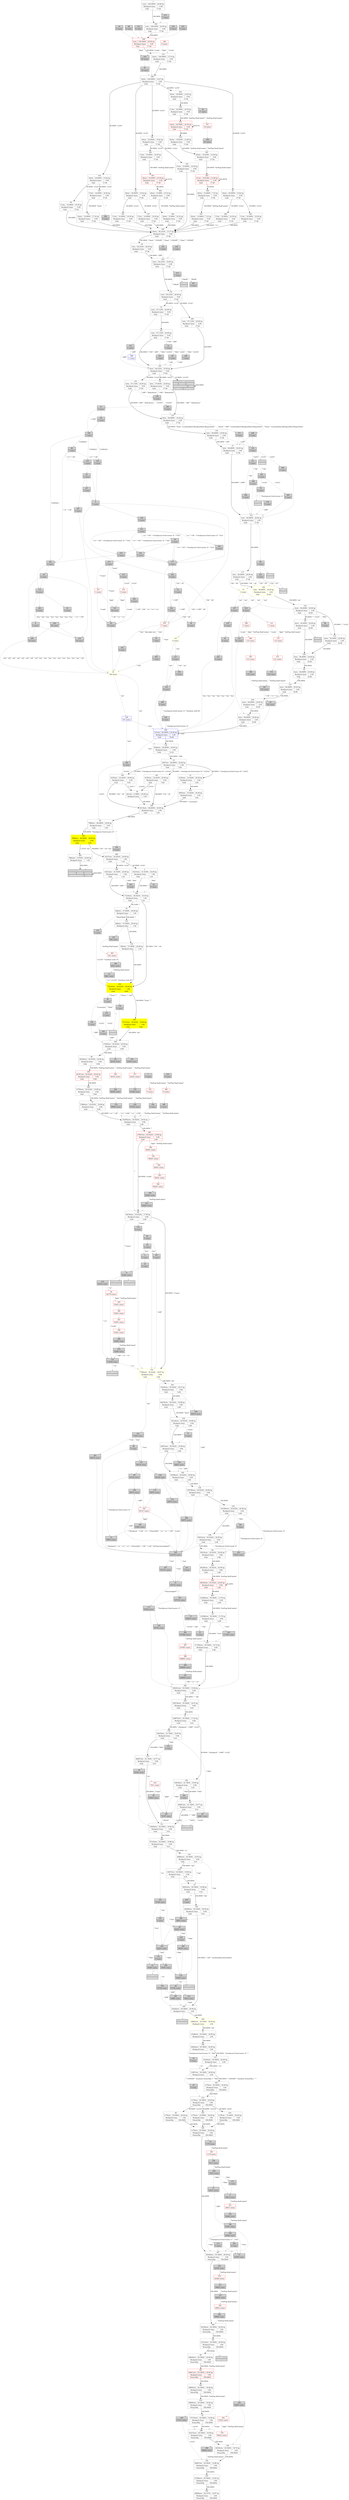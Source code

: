 digraph G {
    1 [shape=record
      ,label="{1|{1stts|100.000%|20.00\ hp}|{Backpack\ items|0.00}|{Gold|17.00}}"
      ,URL="https://www.projectaon.org/en/xhtml/lw/02fotw/sect1.htm"
      ,color="/svg/gray"];
    2 [shape=record
      ,label="{2|{10215stts|41.916%|20.00\ hp}|{Backpack\ items|1.84}|{Gold|1.24}}"
      ,URL="https://www.projectaon.org/en/xhtml/lw/02fotw/sect2.htm"
      ,color="/svg/gray"];
    3 [shape=record
      ,label="{3|0\ states}"
      ,URL="https://www.projectaon.org/en/xhtml/lw/02fotw/sect3.htm"
      ,style=filled];
    4 [shape=record
      ,label="{4|2\ states}"
      ,URL="https://www.projectaon.org/en/xhtml/lw/02fotw/sect4.htm"
      ,style=filled];
    6 [shape=record
      ,label="{6|4\ states}"
      ,URL="https://www.projectaon.org/en/xhtml/lw/02fotw/sect6.htm"
      ,style=filled];
    8 [shape=record
      ,label="{8|4\ states}"
      ,URL="https://www.projectaon.org/en/xhtml/lw/02fotw/sect8.htm"
      ,style=filled
      ,fontcolor="/svg/white"];
    9 [shape=record
      ,label="{9|{17648stts|83.564%|20.00\ hp}|{Backpack\ items|2.84}}"
      ,URL="https://www.projectaon.org/en/xhtml/lw/02fotw/sect9.htm"
      ,color="/svg/gray"];
    10 [shape=record
       ,label="{10|{4297stts|84.809%|20.00\ hp}|{Backpack\ items|2.00}|{Gold|3.64}}"
       ,URL="https://www.projectaon.org/en/xhtml/lw/02fotw/sect10.htm"
       ,color="/svg/gray"];
    11 [shape=record
       ,label="{11|52253\ states}"
       ,URL="https://www.projectaon.org/en/xhtml/lw/02fotw/sect11.htm"
       ,style=filled
       ,fontcolor="/svg/white"];
    12 [shape=record
       ,label="{12|1\ states}"
       ,URL="https://www.projectaon.org/en/xhtml/lw/02fotw/sect12.htm"
       ,style=filled];
    13 [shape=record
       ,label="{13|0\ states}"
       ,URL="https://www.projectaon.org/en/xhtml/lw/02fotw/sect13.htm"
       ,style=filled];
    14 [shape=record
       ,label="{14|7\ states}"
       ,URL="https://www.projectaon.org/en/xhtml/lw/02fotw/sect14.htm"
       ,style=filled];
    15 [shape=record
       ,label="{15|79970\ states}"
       ,URL="https://www.projectaon.org/en/xhtml/lw/02fotw/sect15.htm"
       ,style=filled];
    16 [shape=record
       ,label="{16|0\ states}"
       ,URL="https://www.projectaon.org/en/xhtml/lw/02fotw/sect16.htm"
       ,style=filled];
    17 [shape=record
       ,label="{17|10615\ states}"
       ,URL="https://www.projectaon.org/en/xhtml/lw/02fotw/sect17.htm"
       ,style=filled];
    18 [shape=record
       ,label="{18|4\ states}"
       ,URL="https://www.projectaon.org/en/xhtml/lw/02fotw/sect18.htm"
       ,style=filled];
    19 [shape=record
       ,label="{19|0\ states}"
       ,URL="https://www.projectaon.org/en/xhtml/lw/02fotw/sect19.htm"
       ,style=filled];
    20 [shape=record
       ,label="{20|120\ states}"
       ,URL="https://www.projectaon.org/en/xhtml/lw/02fotw/sect20.htm"
       ,style=filled];
    21 [shape=record
       ,label="{21|8661\ states}"
       ,URL="https://www.projectaon.org/en/xhtml/lw/02fotw/sect21.htm"
       ,style=filled];
    22 [shape=record
       ,label="{22|{18stts|20.000%|15.62\ hp}|{Backpack\ items|0.00}|{Gold|17.00}}"
       ,URL="https://www.projectaon.org/en/xhtml/lw/02fotw/sect22.htm"
       ,color="/svg/gray"];
    23 [shape=record
       ,label="{23|{30053stts|83.564%|19.98\ hp}|{Backpack\ items|0.84}|{Gold|0.01}}"
       ,URL="https://www.projectaon.org/en/xhtml/lw/02fotw/sect23.htm"
       ,color="/svg/gray"];
    24 [shape=record
       ,label="{24|2\ states}"
       ,URL="https://www.projectaon.org/en/xhtml/lw/02fotw/sect24.htm"
       ,style=filled];
    25 [shape=record
       ,label="{25|{648stts|37.069%|20.00\ hp}|{Backpack\ items|1.64}}"
       ,URL="https://www.projectaon.org/en/xhtml/lw/02fotw/sect25.htm"
       ,color="/svg/gray"];
    26 [shape=record
       ,label="{26|{47310stts|83.564%|20.00\ hp}|{Backpack\ items|3.84}|{Potion5Hp|100.000%}}"
       ,URL="https://www.projectaon.org/en/xhtml/lw/02fotw/sect26.htm"
       ,color="/svg/gray"];
    27 [shape=record
       ,label="{27|{3stts|84.809%|20.00\ hp}|{Backpack\ items|2.00}|{Gold|17.00}}"
       ,URL="https://www.projectaon.org/en/xhtml/lw/02fotw/sect27.htm"
       ,color="/svg/gray"];
    28 [shape=record
       ,label="{28|{60974stts|83.832%|19.99\ hp}|{Backpack\ items|0.84}|{Gold|2.68}}"
       ,URL="https://www.projectaon.org/en/xhtml/lw/02fotw/sect28.htm"
       ,color="/svg/gray"];
    29 [shape=record
       ,label="{29|{1stts|94.232%|20.00\ hp}|{Backpack\ items|0.00}|{Gold|17.00}}"
       ,URL="https://www.projectaon.org/en/xhtml/lw/02fotw/sect29.htm"
       ,color="/svg/gray"];
    31 [shape=record
       ,label="{31|{148679stts|83.564%|17.22\ hp}|{Backpack\ items|0.84}|{Gold|0.01}}"
       ,URL="https://www.projectaon.org/en/xhtml/lw/02fotw/sect31.htm"
       ,color="/svg/gray"];
    32 [shape=record
       ,label="{32|746\ states}"
       ,URL="https://www.projectaon.org/en/xhtml/lw/02fotw/sect32.htm"
       ,color="/svg/yellow"];
    33 [shape=record
       ,label="{33|{162902stts|83.832%|19.92\ hp}|{Backpack\ items|0.84}|{Gold|2.68}}"
       ,URL="https://www.projectaon.org/en/xhtml/lw/02fotw/sect33.htm"
       ,color="/svg/gray"];
    35 [shape=record
       ,label="{35|{123560stts|83.564%|13.76\ hp}|{Backpack\ items|0.84}|{Gold|2.68}}"
       ,URL="https://www.projectaon.org/en/xhtml/lw/02fotw/sect35.htm"
       ,color="/svg/gray"];
    36 [shape=record
       ,label="{36|0\ states}"
       ,URL="https://www.projectaon.org/en/xhtml/lw/02fotw/sect36.htm"
       ,style=filled];
    37 [shape=record
       ,label="{37|3\ states}"
       ,URL="https://www.projectaon.org/en/xhtml/lw/02fotw/sect37.htm"
       ,color="/svg/yellow"];
    38 [shape=record
       ,label="{38|15736\ states}"
       ,URL="https://www.projectaon.org/en/xhtml/lw/02fotw/sect38.htm"
       ,style=filled];
    39 [shape=record
       ,label="{39|{7998stts|84.809%|20.00\ hp}|{Backpack\ items|2.00}|{Gold|3.05}}"
       ,URL="https://www.projectaon.org/en/xhtml/lw/02fotw/sect39.htm"
       ,color="/svg/gray"];
    40 [shape=record
       ,label="{40|{11807stts|83.564%|20.00\ hp}|{Backpack\ items|2.84}}"
       ,URL="https://www.projectaon.org/en/xhtml/lw/02fotw/sect40.htm"
       ,color="/svg/gray"];
    41 [shape=record
       ,label="{41|3\ states}"
       ,URL="https://www.projectaon.org/en/xhtml/lw/02fotw/sect41.htm"
       ,style=filled];
    42 [shape=record
       ,label="{42|0\ states}"
       ,URL="https://www.projectaon.org/en/xhtml/lw/02fotw/sect42.htm"
       ,style=filled];
    43 [shape=record
       ,label="{43|{47310stts|83.564%|19.06\ hp}|{Backpack\ items|3.84}|{Potion5Hp|100.000%}}"
       ,URL="https://www.projectaon.org/en/xhtml/lw/02fotw/sect43.htm"
       ,color="/svg/gray"];
    44 [shape=record
       ,label="{44|0\ states}"
       ,URL="https://www.projectaon.org/en/xhtml/lw/02fotw/sect44.htm"
       ,style=filled
       ,fontcolor="/svg/white"];
    45 [shape=record
       ,label="{45|46667\ states}"
       ,URL="https://www.projectaon.org/en/xhtml/lw/02fotw/sect45.htm"
       ,style=filled];
    46 [shape=record
       ,label="{46|{6stts|42.404%|20.00\ hp}|{Backpack\ items|2.00}|{Gold|16.00}}"
       ,URL="https://www.projectaon.org/en/xhtml/lw/02fotw/sect46.htm"
       ,color="/svg/gray"];
    47 [shape=record
       ,label="{47|167141\ states}"
       ,URL="https://www.projectaon.org/en/xhtml/lw/02fotw/sect47.htm"
       ,style=filled];
    48 [shape=record
       ,label="{48|0\ states}"
       ,URL="https://www.projectaon.org/en/xhtml/lw/02fotw/sect48.htm"
       ,style=filled];
    49 [shape=record
       ,label="{49|{1179stts|25.069%|20.00\ hp}|{Backpack\ items|3.84}|{Potion5Hp|100.000%}}"
       ,URL="https://www.projectaon.org/en/xhtml/lw/02fotw/sect49.htm"
       ,color="/svg/gray"];
    50 [shape=record
       ,label="{50|{261stts|0.586%|20.00\ hp}|{Backpack\ items|2.00}}"
       ,URL="https://www.projectaon.org/en/xhtml/lw/02fotw/sect50.htm"
       ,color="/svg/gray"];
    51 [shape=record
       ,label="{51|{4195stts|33.924%|20.00\ hp}|{Backpack\ items|2.00}|{Gold|3.64}}"
       ,URL="https://www.projectaon.org/en/xhtml/lw/02fotw/sect51.htm"
       ,color="/svg/gray"];
    52 [shape=record
       ,label="{52|39345\ states}"
       ,URL="https://www.projectaon.org/en/xhtml/lw/02fotw/sect52.htm"
       ,style=filled];
    53 [shape=record
       ,label="{53|{1stts|47.116%|20.00\ hp}|{Backpack\ items|0.00}|{Gold|17.00}}"
       ,URL="https://www.projectaon.org/en/xhtml/lw/02fotw/sect53.htm"
       ,color="/svg/gray"];
    54 [shape=record
       ,label="{54|52253\ states}"
       ,URL="https://www.projectaon.org/en/xhtml/lw/02fotw/sect54.htm"
       ,style=filled
       ,fontcolor="/svg/white"];
    55 [shape=record
       ,label="{55|0\ states}"
       ,URL="https://www.projectaon.org/en/xhtml/lw/02fotw/sect55.htm"
       ,style=filled];
    56 [shape=record
       ,label="{56|6\ states}"
       ,URL="https://www.projectaon.org/en/xhtml/lw/02fotw/sect56.htm"
       ,style=filled];
    57 [shape=record
       ,label="{57|100974\ states}"
       ,URL="https://www.projectaon.org/en/xhtml/lw/02fotw/sect57.htm"
       ,style=filled];
    58 [shape=record
       ,label="{58|1\ states}"
       ,URL="https://www.projectaon.org/en/xhtml/lw/02fotw/sect58.htm"
       ,style=filled];
    59 [shape=record
       ,label="{59|40382\ states}"
       ,URL="https://www.projectaon.org/en/xhtml/lw/02fotw/sect59.htm"
       ,style=filled];
    61 [shape=record
       ,label="{61|6\ states}"
       ,URL="https://www.projectaon.org/en/xhtml/lw/02fotw/sect61.htm"
       ,style=filled];
    63 [shape=record
       ,label="{63|3\ states}"
       ,URL="https://www.projectaon.org/en/xhtml/lw/02fotw/sect63.htm"
       ,style=filled];
    64 [shape=record
       ,label="{64|44253\ states}"
       ,URL="https://www.projectaon.org/en/xhtml/lw/02fotw/sect64.htm"
       ,style=filled];
    65 [shape=record
       ,label="{65|73\ states}"
       ,URL="https://www.projectaon.org/en/xhtml/lw/02fotw/sect65.htm"
       ,style=filled];
    67 [shape=record
       ,label="{67|19\ states}"
       ,URL="https://www.projectaon.org/en/xhtml/lw/02fotw/sect67.htm"
       ,style=filled];
    68 [shape=record
       ,label="{68|{95416stts|83.832%|20.00\ hp}|{Backpack\ items|0.84}|{Gold|2.68}}"
       ,URL="https://www.projectaon.org/en/xhtml/lw/02fotw/sect68.htm"
       ,color="/svg/gray"];
    69 [shape=record
       ,label="{69|{46667stts|41.782%|19.77\ hp}|{Backpack\ items|0.84}|{Gold|0.01}}"
       ,URL="https://www.projectaon.org/en/xhtml/lw/02fotw/sect69.htm"
       ,color="/svg/gray"];
    70 [shape=record
       ,label="{70|0\ states}"
       ,URL="https://www.projectaon.org/en/xhtml/lw/02fotw/sect70.htm"
       ,style=filled];
    71 [shape=record
       ,label="{71|55262\ states}"
       ,URL="https://www.projectaon.org/en/xhtml/lw/02fotw/sect71.htm"
       ,style=filled];
    72 [shape=record
       ,label="{72|3\ states}"
       ,URL="https://www.projectaon.org/en/xhtml/lw/02fotw/sect72.htm"
       ,style=filled];
    73 [shape=record
       ,label="{73|42559\ states}"
       ,URL="https://www.projectaon.org/en/xhtml/lw/02fotw/sect73.htm"
       ,style=filled];
    74 [shape=record
       ,label="{74|{16stts|10.000%|17.32\ hp}|{Backpack\ items|0.00}|{Gold|17.00}}"
       ,URL="https://www.projectaon.org/en/xhtml/lw/02fotw/sect74.htm"
       ,color="/svg/gray"];
    76 [shape=record
       ,label="{76|{37869stts|83.832%|19.88\ hp}|{Backpack\ items|0.84}|{Gold|0.68}}"
       ,URL="https://www.projectaon.org/en/xhtml/lw/02fotw/sect76.htm"
       ,color="/svg/gray"];
    77 [shape=record
       ,label="{77|0\ states}"
       ,URL="https://www.projectaon.org/en/xhtml/lw/02fotw/sect77.htm"
       ,style=filled];
    78 [shape=record
       ,label="{78|{3stts|37.693%|20.00\ hp}|{Backpack\ items|0.00}|{Gold|17.00}}"
       ,URL="https://www.projectaon.org/en/xhtml/lw/02fotw/sect78.htm"
       ,color="/svg/gray"];
    79 [shape=record
       ,label="{79|0\ states}"
       ,URL="https://www.projectaon.org/en/xhtml/lw/02fotw/sect79.htm"
       ,style=filled];
    80 [shape=record
       ,label="{80|65126\ states}"
       ,URL="https://www.projectaon.org/en/xhtml/lw/02fotw/sect80.htm"
       ,style=filled];
    81 [shape=record
       ,label="{81|{18stts|20.000%|15.62\ hp}|{Backpack\ items|0.00}|{Gold|17.00}}"
       ,URL="https://www.projectaon.org/en/xhtml/lw/02fotw/sect81.htm"
       ,color="/svg/gray"];
    82 [shape=record
       ,label="{82|0\ states}"
       ,URL="https://www.projectaon.org/en/xhtml/lw/02fotw/sect82.htm"
       ,style=filled];
    83 [shape=record
       ,label="{83|2\ states}"
       ,URL="https://www.projectaon.org/en/xhtml/lw/02fotw/sect83.htm"
       ,style=filled];
    86 [shape=record
       ,label="{86|1\ states}"
       ,URL="https://www.projectaon.org/en/xhtml/lw/02fotw/sect86.htm"
       ,style=filled];
    87 [shape=record
       ,label="{87|18893\ states}"
       ,URL="https://www.projectaon.org/en/xhtml/lw/02fotw/sect87.htm"
       ,style=filled
       ,fontcolor="/svg/white"];
    88 [shape=record
       ,label="{88|{96194stts|83.832%|17.96\ hp}|{Backpack\ items|0.84}|{Gold|2.68}}"
       ,URL="https://www.projectaon.org/en/xhtml/lw/02fotw/sect88.htm"
       ,color="/svg/gray"];
    89 [shape=record
       ,label="{89|3\ states}"
       ,URL="https://www.projectaon.org/en/xhtml/lw/02fotw/sect89.htm"
       ,style=filled];
    91 [shape=record
       ,label="{91|4\ states}"
       ,URL="https://www.projectaon.org/en/xhtml/lw/02fotw/sect91.htm"
       ,style=filled];
    92 [shape=record
       ,label="{92|16002\ states}"
       ,URL="https://www.projectaon.org/en/xhtml/lw/02fotw/sect92.htm"
       ,style=filled];
    93 [shape=record
       ,label="{93|{6stts|84.809%|20.00\ hp}|{Backpack\ items|2.00}|{Gold|16.00}}"
       ,URL="https://www.projectaon.org/en/xhtml/lw/02fotw/sect93.htm"
       ,color="/svg/gray"];
    94 [shape=record
       ,label="{94|{17stts|10.000%|16.50\ hp}|{Backpack\ items|0.00}|{Gold|17.00}}"
       ,URL="https://www.projectaon.org/en/xhtml/lw/02fotw/sect94.htm"
       ,color="/svg/gray"];
    95 [shape=record
       ,label="{95|{69278stts|83.832%|19.68\ hp}|{Backpack\ items|0.84}|{Gold|2.68}}"
       ,URL="https://www.projectaon.org/en/xhtml/lw/02fotw/sect95.htm"
       ,color="/svg/gray"];
    96 [shape=record
       ,label="{96|0\ states}"
       ,URL="https://www.projectaon.org/en/xhtml/lw/02fotw/sect96.htm"
       ,style=filled];
    97 [shape=record
       ,label="{97|0\ states}"
       ,URL="https://www.projectaon.org/en/xhtml/lw/02fotw/sect97.htm"
       ,style=filled];
    98 [shape=record
       ,label="{98|0\ states}"
       ,URL="https://www.projectaon.org/en/xhtml/lw/02fotw/sect98.htm"
       ,style=filled];
    99 [shape=record
       ,label="{99|{18stts|20.000%|15.62\ hp}|{Backpack\ items|0.00}|{Gold|17.00}}"
       ,URL="https://www.projectaon.org/en/xhtml/lw/02fotw/sect99.htm"
       ,color="/svg/gray"];
    100 [shape=record
        ,label="{100|{1179stts|83.564%|20.00\ hp}|{Backpack\ items|3.84}|{Potion5Hp|100.000%}}"
        ,URL="https://www.projectaon.org/en/xhtml/lw/02fotw/sect100.htm"
        ,color="/svg/gray"];
    101 [shape=record
        ,label="{101|1\ states}"
        ,URL="https://www.projectaon.org/en/xhtml/lw/02fotw/sect101.htm"
        ,style=filled];
    102 [shape=record
        ,label="{102|19108\ states}"
        ,URL="https://www.projectaon.org/en/xhtml/lw/02fotw/sect102.htm"
        ,style=filled];
    103 [shape=record
        ,label="{103|{4093stts|33.924%|20.00\ hp}|{Backpack\ items|2.00}|{Gold|3.64}}"
        ,URL="https://www.projectaon.org/en/xhtml/lw/02fotw/sect103.htm"
        ,color="/svg/gray"];
    104 [shape=record
        ,label="{104|2\ states}"
        ,URL="https://www.projectaon.org/en/xhtml/lw/02fotw/sect104.htm"
        ,style=filled];
    105 [shape=record
        ,label="{105|47310\ states}"
        ,URL="https://www.projectaon.org/en/xhtml/lw/02fotw/sect105.htm"
        ,style=filled];
    106 [shape=record
        ,label="{106|56823\ states}"
        ,URL="https://www.projectaon.org/en/xhtml/lw/02fotw/sect106.htm"
        ,style=filled];
    107 [shape=record
        ,label="{107|{17stts|10.000%|16.50\ hp}|{Backpack\ items|0.00}|{Gold|17.00}}"
        ,URL="https://www.projectaon.org/en/xhtml/lw/02fotw/sect107.htm"
        ,color="/svg/gray"];
    108 [shape=record
        ,label="{108|{10215stts|41.916%|20.00\ hp}|{Backpack\ items|1.84}|{Gold|1.24}}"
        ,URL="https://www.projectaon.org/en/xhtml/lw/02fotw/sect108.htm"
        ,color="/svg/gray"];
    109 [shape=record
        ,label="{109|{46536stts|83.564%|19.76\ hp}|{Backpack\ items|3.84}|{Potion5Hp|100.000%}}"
        ,URL="https://www.projectaon.org/en/xhtml/lw/02fotw/sect109.htm"
        ,color="/svg/gray"];
    110 [shape=record
        ,label="{110|0\ states}"
        ,URL="https://www.projectaon.org/en/xhtml/lw/02fotw/sect110.htm"
        ,color="/svg/red"];
    111 [shape=record
        ,label="{111|50346\ states}"
        ,URL="https://www.projectaon.org/en/xhtml/lw/02fotw/sect111.htm"
        ,style=filled];
    112 [shape=record
        ,label="{112|{6stts|42.404%|20.00\ hp}|{Backpack\ items|2.00}|{Gold|16.00}}"
        ,URL="https://www.projectaon.org/en/xhtml/lw/02fotw/sect112.htm"
        ,color="/svg/gray"];
    113 [shape=record
        ,label="{113|0\ states}"
        ,URL="https://www.projectaon.org/en/xhtml/lw/02fotw/sect113.htm"
        ,style=filled];
    114 [shape=record
        ,label="{114|3\ states}"
        ,URL="https://www.projectaon.org/en/xhtml/lw/02fotw/sect114.htm"
        ,style=filled];
    115 [shape=record
        ,label="{115|69278\ states}"
        ,URL="https://www.projectaon.org/en/xhtml/lw/02fotw/sect115.htm"
        ,style=filled];
    116 [shape=record
        ,label="{116|0\ states}"
        ,URL="https://www.projectaon.org/en/xhtml/lw/02fotw/sect116.htm"
        ,style=filled];
    117 [shape=record
        ,label="{117|{3stts|84.809%|20.00\ hp}|{Backpack\ items|2.00}|{Gold|17.00}}"
        ,URL="https://www.projectaon.org/en/xhtml/lw/02fotw/sect117.htm"
        ,color="/svg/gray"];
    118 [shape=record
        ,label="{118|{39894stts|83.564%|19.93\ hp}|{Backpack\ items|0.84}|{Gold|0.01}}"
        ,URL="https://www.projectaon.org/en/xhtml/lw/02fotw/sect118.htm"
        ,color="/svg/gray"];
    119 [shape=record
        ,label="{119|{17stts|10.000%|16.50\ hp}|{Backpack\ items|0.00}|{Gold|17.00}}"
        ,URL="https://www.projectaon.org/en/xhtml/lw/02fotw/sect119.htm"
        ,color="/svg/gray"];
    120 [shape=record
        ,label="{120|{94487stts|83.564%|19.86\ hp}|{Backpack\ items|3.84}|{Potion5Hp|100.000%}}"
        ,URL="https://www.projectaon.org/en/xhtml/lw/02fotw/sect120.htm"
        ,color="/svg/gray"];
    121 [shape=record
        ,label="{121|42\ states}"
        ,URL="https://www.projectaon.org/en/xhtml/lw/02fotw/sect121.htm"
        ,style=filled];
    122 [shape=record
        ,label="{122|{6stts|84.809%|20.00\ hp}|{Backpack\ items|2.00}|{Gold|16.00}}"
        ,URL="https://www.projectaon.org/en/xhtml/lw/02fotw/sect122.htm"
        ,color="/svg/gray"];
    123 [shape=record
        ,label="{123|{12164stts|83.564%|20.00\ hp}|{Backpack\ items|2.84}}"
        ,URL="https://www.projectaon.org/en/xhtml/lw/02fotw/sect123.htm"
        ,color="/svg/gray"];
    124 [shape=record
        ,label="{124|89085\ states}"
        ,URL="https://www.projectaon.org/en/xhtml/lw/02fotw/sect124.htm"
        ,style=filled];
    125 [shape=record
        ,label="{125|{16stts|100.000%|13.70\ hp}|{Backpack\ items|0.00}|{Gold|17.00}}"
        ,URL="https://www.projectaon.org/en/xhtml/lw/02fotw/sect125.htm"
        ,color="/svg/gray"];
    127 [shape=record
        ,label="{127|6\ states}"
        ,URL="https://www.projectaon.org/en/xhtml/lw/02fotw/sect127.htm"
        ,color="/svg/yellow"];
    129 [shape=record
        ,label="{129|2\ states}"
        ,URL="https://www.projectaon.org/en/xhtml/lw/02fotw/sect129.htm"
        ,style=filled];
    130 [shape=record
        ,label="{130|{500stts|37.069%|20.00\ hp}|{Backpack\ items|1.64}}"
        ,URL="https://www.projectaon.org/en/xhtml/lw/02fotw/sect130.htm"
        ,color="/svg/gray"];
    132 [shape=record
        ,label="{132|118146\ states}"
        ,URL="https://www.projectaon.org/en/xhtml/lw/02fotw/sect132.htm"
        ,style=filled];
    133 [shape=record
        ,label="{133|0\ states}"
        ,URL="https://www.projectaon.org/en/xhtml/lw/02fotw/sect133.htm"
        ,style=filled];
    134 [shape=record
        ,label="{134|39345\ states}"
        ,URL="https://www.projectaon.org/en/xhtml/lw/02fotw/sect134.htm"
        ,style=filled];
    135 [shape=record
        ,label="{135|60974\ states}"
        ,URL="https://www.projectaon.org/en/xhtml/lw/02fotw/sect135.htm"
        ,style=filled];
    136 [shape=record
        ,label="{136|{9540stts|84.809%|20.00\ hp}|{Backpack\ items|2.00}|{Gold|23.41}}"
        ,URL="https://www.projectaon.org/en/xhtml/lw/02fotw/sect136.htm"
        ,color="/svg/gray"];
    137 [shape=record
        ,label="{137|{6stts|84.809%|20.00\ hp}|{Backpack\ items|2.00}|{Gold|16.00}}"
        ,URL="https://www.projectaon.org/en/xhtml/lw/02fotw/sect137.htm"
        ,color="/svg/gray"];
    138 [shape=record
        ,label="{138|{105746stts|83.832%|20.00\ hp}|{Backpack\ items|0.84}|{Gold|2.68}}"
        ,URL="https://www.projectaon.org/en/xhtml/lw/02fotw/sect138.htm"
        ,color="/svg/gray"];
    139 [shape=record
        ,label="{139|{3stts|84.809%|20.00\ hp}|{Backpack\ items|0.00}|{Gold|17.00}}"
        ,URL="https://www.projectaon.org/en/xhtml/lw/02fotw/sect139.htm"
        ,color="/svg/gray"];
    140 [shape=record
        ,label="{140|56740\ states}"
        ,URL="https://www.projectaon.org/en/xhtml/lw/02fotw/sect140.htm"
        ,style=filled];
    141 [shape=record
        ,label="{141|{3stts|47.116%|20.00\ hp}|{Backpack\ items|0.00}|{Gold|17.00}}"
        ,URL="https://www.projectaon.org/en/xhtml/lw/02fotw/sect141.htm"
        ,color="/svg/gray"];
    143 [shape=record
        ,label="{143|8\ states}"
        ,URL="https://www.projectaon.org/en/xhtml/lw/02fotw/sect143.htm"
        ,style=filled];
    144 [shape=record
        ,label="{144|{26269stts|83.564%|20.00\ hp}|{Backpack\ items|0.84}|{Gold|0.01}}"
        ,URL="https://www.projectaon.org/en/xhtml/lw/02fotw/sect144.htm"
        ,color="/svg/gray"];
    145 [shape=record
        ,label="{145|0\ states}"
        ,URL="https://www.projectaon.org/en/xhtml/lw/02fotw/sect145.htm"
        ,style=filled];
    147 [shape=record
        ,label="{147|0\ states}"
        ,URL="https://www.projectaon.org/en/xhtml/lw/02fotw/sect147.htm"
        ,style=filled];
    148 [shape=record
        ,label="{148|{3stts|84.809%|20.00\ hp}|{Backpack\ items|2.00}|{Gold|16.00}}"
        ,URL="https://www.projectaon.org/en/xhtml/lw/02fotw/sect148.htm"
        ,color="/svg/yellow"];
    149 [shape=record
        ,label="{149|0\ states}"
        ,URL="https://www.projectaon.org/en/xhtml/lw/02fotw/sect149.htm"
        ,style=filled];
    150 [shape=record
        ,label="{150|{77582stts|83.832%|18.67\ hp}|{Backpack\ items|0.84}|{Gold|2.68}}"
        ,URL="https://www.projectaon.org/en/xhtml/lw/02fotw/sect150.htm"
        ,color="/svg/yellow"];
    151 [shape=record
        ,label="{151|0\ states}"
        ,URL="https://www.projectaon.org/en/xhtml/lw/02fotw/sect151.htm"
        ,style=filled];
    152 [shape=record
        ,label="{152|{1179stts|83.564%|20.00\ hp}|{Backpack\ items|3.84}|{Potion5Hp|100.000%}}"
        ,URL="https://www.projectaon.org/en/xhtml/lw/02fotw/sect152.htm"
        ,color="/svg/gray"];
    153 [shape=record
        ,label="{153|{508stts|37.069%|20.00\ hp}|{Backpack\ items|1.64}}"
        ,URL="https://www.projectaon.org/en/xhtml/lw/02fotw/sect153.htm"
        ,color="/svg/gray"];
    154 [shape=record
        ,label="{154|1\ states}"
        ,URL="https://www.projectaon.org/en/xhtml/lw/02fotw/sect154.htm"
        ,style=filled];
    155 [shape=record
        ,label="{155|{117382stts|83.564%|14.72\ hp}|{Backpack\ items|0.84}|{Gold|2.68}}"
        ,URL="https://www.projectaon.org/en/xhtml/lw/02fotw/sect155.htm"
        ,color="/svg/gray"];
    156 [shape=record
        ,label="{156|0\ states}"
        ,URL="https://www.projectaon.org/en/xhtml/lw/02fotw/sect156.htm"
        ,style=filled];
    157 [shape=record
        ,label="{157|3\ states}"
        ,URL="https://www.projectaon.org/en/xhtml/lw/02fotw/sect157.htm"
        ,color="/svg/red"];
    159 [shape=record
        ,label="{159|53605\ states}"
        ,URL="https://www.projectaon.org/en/xhtml/lw/02fotw/sect159.htm"
        ,style=filled
        ,fontcolor="/svg/white"];
    160 [shape=record
        ,label="{160|{1stts|100.000%|20.00\ hp}|{Backpack\ items|0.00}|{Gold|17.00}}"
        ,URL="https://www.projectaon.org/en/xhtml/lw/02fotw/sect160.htm"
        ,color="/svg/gray"];
    161 [shape=record
        ,label="{161|{6stts|84.809%|20.00\ hp}|{Backpack\ items|2.00}|{Gold|16.00}}"
        ,URL="https://www.projectaon.org/en/xhtml/lw/02fotw/sect161.htm"
        ,color="/svg/gray"];
    162 [shape=record
        ,label="{162|65127\ states}"
        ,URL="https://www.projectaon.org/en/xhtml/lw/02fotw/sect162.htm"
        ,color="/svg/red"];
    163 [shape=record
        ,label="{163|{17stts|10.000%|16.50\ hp}|{Backpack\ items|0.00}|{Gold|17.00}}"
        ,URL="https://www.projectaon.org/en/xhtml/lw/02fotw/sect163.htm"
        ,color="/svg/gray"];
    164 [shape=record
        ,label="{164|44253\ states}"
        ,URL="https://www.projectaon.org/en/xhtml/lw/02fotw/sect164.htm"
        ,style=filled];
    165 [shape=record
        ,label="{165|8\ states}"
        ,URL="https://www.projectaon.org/en/xhtml/lw/02fotw/sect165.htm"
        ,style=filled];
    166 [shape=record
        ,label="{166|47497\ states}"
        ,URL="https://www.projectaon.org/en/xhtml/lw/02fotw/sect166.htm"
        ,style=filled];
    167 [shape=record
        ,label="{167|1\ states}"
        ,URL="https://www.projectaon.org/en/xhtml/lw/02fotw/sect167.htm"
        ,style=filled];
    168 [shape=record
        ,label="{168|{17126stts|83.832%|19.50\ hp}|{Backpack\ items|1.84}|{Gold|1.24}}"
        ,URL="https://www.projectaon.org/en/xhtml/lw/02fotw/sect168.htm"
        ,color="/svg/gray"];
    169 [shape=record
        ,label="{169|0\ states}"
        ,URL="https://www.projectaon.org/en/xhtml/lw/02fotw/sect169.htm"
        ,style=filled];
    171 [shape=record
        ,label="{171|0\ states}"
        ,URL="https://www.projectaon.org/en/xhtml/lw/02fotw/sect171.htm"
        ,style=filled];
    172 [shape=record
        ,label="{172|0\ states}"
        ,URL="https://www.projectaon.org/en/xhtml/lw/02fotw/sect172.htm"
        ,style=filled];
    173 [shape=record
        ,label="{173|4\ states}"
        ,URL="https://www.projectaon.org/en/xhtml/lw/02fotw/sect173.htm"
        ,style=filled];
    174 [shape=record
        ,label="{174|60974\ states}"
        ,URL="https://www.projectaon.org/en/xhtml/lw/02fotw/sect174.htm"
        ,style=filled];
    175 [shape=record
        ,label="{175|{1stts|94.232%|20.00\ hp}|{Backpack\ items|0.00}|{Gold|17.00}}"
        ,URL="https://www.projectaon.org/en/xhtml/lw/02fotw/sect175.htm"
        ,color="/svg/gray"];
    176 [shape=record
        ,label="{176|{53818stts|41.782%|19.65\ hp}|{Backpack\ items|0.84}|{Gold|0.01}}"
        ,URL="https://www.projectaon.org/en/xhtml/lw/02fotw/sect176.htm"
        ,color="/svg/gray"];
    177 [shape=record
        ,label="{177|4\ states}"
        ,URL="https://www.projectaon.org/en/xhtml/lw/02fotw/sect177.htm"
        ,style=filled];
    178 [shape=record
        ,label="{178|0\ states}"
        ,URL="https://www.projectaon.org/en/xhtml/lw/02fotw/sect178.htm"
        ,style=filled];
    179 [shape=record
        ,label="{179|0\ states}"
        ,URL="https://www.projectaon.org/en/xhtml/lw/02fotw/sect179.htm"
        ,style=filled];
    180 [shape=record
        ,label="{180|3\ states}"
        ,URL="https://www.projectaon.org/en/xhtml/lw/02fotw/sect180.htm"
        ,style=filled];
    181 [shape=record
        ,label="{181|6\ states}"
        ,URL="https://www.projectaon.org/en/xhtml/lw/02fotw/sect181.htm"
        ,style=filled];
    182 [shape=record
        ,label="{182|0\ states}"
        ,URL="https://www.projectaon.org/en/xhtml/lw/02fotw/sect182.htm"
        ,style=filled];
    183 [shape=record
        ,label="{183|74767\ states}"
        ,URL="https://www.projectaon.org/en/xhtml/lw/02fotw/sect183.htm"
        ,style=filled];
    184 [shape=record
        ,label="{184|{20stts|9.548%|10.32\ hp}|{Backpack\ items|0.00}|{Gold|17.00}}"
        ,URL="https://www.projectaon.org/en/xhtml/lw/02fotw/sect184.htm"
        ,color="/svg/gray"];
    186 [shape=record
        ,label="{186|{215stts|84.809%|20.00\ hp}|{Backpack\ items|2.00}|{Gold|16.00}}"
        ,URL="https://www.projectaon.org/en/xhtml/lw/02fotw/sect186.htm"
        ,color="/svg/blue"];
    187 [shape=record
        ,label="{187|208600\ states}"
        ,URL="https://www.projectaon.org/en/xhtml/lw/02fotw/sect187.htm"
        ,style=filled];
    188 [shape=record
        ,label="{188|0\ states}"
        ,URL="https://www.projectaon.org/en/xhtml/lw/02fotw/sect188.htm"
        ,style=filled];
    189 [shape=record
        ,label="{189|60974\ states}"
        ,URL="https://www.projectaon.org/en/xhtml/lw/02fotw/sect189.htm"
        ,style=filled];
    190 [shape=record
        ,label="{190|2\ states}"
        ,URL="https://www.projectaon.org/en/xhtml/lw/02fotw/sect190.htm"
        ,style=filled
        ,fontcolor="/svg/white"];
    192 [shape=record
        ,label="{192|0\ states}"
        ,URL="https://www.projectaon.org/en/xhtml/lw/02fotw/sect192.htm"
        ,style=filled];
    193 [shape=record
        ,label="{193|{1179stts|25.069%|20.00\ hp}|{Backpack\ items|3.84}|{Potion5Hp|100.000%}}"
        ,URL="https://www.projectaon.org/en/xhtml/lw/02fotw/sect193.htm"
        ,color="/svg/gray"];
    194 [shape=record
        ,label="{194|3\ states}"
        ,URL="https://www.projectaon.org/en/xhtml/lw/02fotw/sect194.htm"
        ,style=filled];
    195 [shape=record
        ,label="{195|{4195stts|25.443%|20.00\ hp}|{Backpack\ items|2.00}|{Gold|3.64}}"
        ,URL="https://www.projectaon.org/en/xhtml/lw/02fotw/sect195.htm"
        ,color="/svg/gray"];
    196 [shape=record
        ,label="{196|{16404stts|83.564%|20.00\ hp}|{Backpack\ items|2.84}}"
        ,URL="https://www.projectaon.org/en/xhtml/lw/02fotw/sect196.htm"
        ,color="/svg/gray"];
    197 [shape=record
        ,label="{197|{4stts|94.232%|19.50\ hp}|{Backpack\ items|0.00}|{Gold|17.00}}"
        ,URL="https://www.projectaon.org/en/xhtml/lw/02fotw/sect197.htm"
        ,color="/svg/gray"];
    198 [shape=record
        ,label="{198|69278\ states}"
        ,URL="https://www.projectaon.org/en/xhtml/lw/02fotw/sect198.htm"
        ,style=filled];
    199 [shape=record
        ,label="{199|5\ states}"
        ,URL="https://www.projectaon.org/en/xhtml/lw/02fotw/sect199.htm"
        ,style=filled];
    200 [shape=record
        ,label="{200|{27362stts|83.832%|20.00\ hp}|{Backpack\ items|0.84}|{Gold|0.68}}"
        ,URL="https://www.projectaon.org/en/xhtml/lw/02fotw/sect200.htm"
        ,color="/svg/gray"];
    201 [shape=record
        ,label="{201|0\ states}"
        ,URL="https://www.projectaon.org/en/xhtml/lw/02fotw/sect201.htm"
        ,style=filled];
    202 [shape=record
        ,label="{202|{158736stts|83.564%|16.47\ hp}|{Backpack\ items|0.84}|{Gold|0.01}}"
        ,URL="https://www.projectaon.org/en/xhtml/lw/02fotw/sect202.htm"
        ,color="/svg/gray"];
    203 [shape=record
        ,label="{203|0\ states}"
        ,URL="https://www.projectaon.org/en/xhtml/lw/02fotw/sect203.htm"
        ,style=filled];
    204 [shape=record
        ,label="{204|0\ states}"
        ,URL="https://www.projectaon.org/en/xhtml/lw/02fotw/sect204.htm"
        ,style=filled];
    205 [shape=record
        ,label="{205|{7862stts|0.976%|20.00\ hp}|{Backpack\ items|1.00}}"
        ,URL="https://www.projectaon.org/en/xhtml/lw/02fotw/sect205.htm"
        ,color="/svg/gray"];
    206 [shape=record
        ,label="{206|3\ states}"
        ,URL="https://www.projectaon.org/en/xhtml/lw/02fotw/sect206.htm"
        ,style=filled];
    207 [shape=record
        ,label="{207|167141\ states}"
        ,URL="https://www.projectaon.org/en/xhtml/lw/02fotw/sect207.htm"
        ,style=filled];
    208 [shape=record
        ,label="{208|39345\ states}"
        ,URL="https://www.projectaon.org/en/xhtml/lw/02fotw/sect208.htm"
        ,style=filled];
    209 [shape=record
        ,label="{209|{1stts|47.116%|20.00\ hp}|{Backpack\ items|0.00}|{Gold|17.00}}"
        ,URL="https://www.projectaon.org/en/xhtml/lw/02fotw/sect209.htm"
        ,color="/svg/gray"];
    210 [shape=record
        ,label="{210|0\ states}"
        ,URL="https://www.projectaon.org/en/xhtml/lw/02fotw/sect210.htm"
        ,style=filled];
    212 [shape=record
        ,label="{212|4\ states}"
        ,URL="https://www.projectaon.org/en/xhtml/lw/02fotw/sect212.htm"
        ,style=filled
        ,fontcolor="/svg/white"];
    213 [shape=record
        ,label="{213|{7829stts|0.976%|20.00\ hp}|{Backpack\ items|1.00}}"
        ,URL="https://www.projectaon.org/en/xhtml/lw/02fotw/sect213.htm"
        ,style=filled
        ,fontcolor="/svg/white"];
    214 [shape=record
        ,label="{214|7\ states}"
        ,URL="https://www.projectaon.org/en/xhtml/lw/02fotw/sect214.htm"
        ,style=filled
        ,fontcolor="/svg/white"];
    215 [shape=record
        ,label="{215|2\ states}"
        ,URL="https://www.projectaon.org/en/xhtml/lw/02fotw/sect215.htm"
        ,style=filled];
    216 [shape=record
        ,label="{216|{1179stts|33.426%|20.00\ hp}|{Backpack\ items|3.84}|{Potion5Hp|100.000%}}"
        ,URL="https://www.projectaon.org/en/xhtml/lw/02fotw/sect216.htm"
        ,color="/svg/gray"];
    217 [shape=record
        ,label="{217|6\ states}"
        ,URL="https://www.projectaon.org/en/xhtml/lw/02fotw/sect217.htm"
        ,style=filled];
    218 [shape=record
        ,label="{218|{49800stts|83.564%|18.46\ hp}|{Backpack\ items|3.84}|{Potion5Hp|100.000%}}"
        ,URL="https://www.projectaon.org/en/xhtml/lw/02fotw/sect218.htm"
        ,color="/svg/gray"];
    219 [shape=record
        ,label="{219|0\ states}"
        ,URL="https://www.projectaon.org/en/xhtml/lw/02fotw/sect219.htm"
        ,style=filled];
    220 [shape=record
        ,label="{220|91504\ states}"
        ,URL="https://www.projectaon.org/en/xhtml/lw/02fotw/sect220.htm"
        ,style=filled];
    221 [shape=record
        ,label="{221|60200\ states}"
        ,URL="https://www.projectaon.org/en/xhtml/lw/02fotw/sect221.htm"
        ,style=filled];
    222 [shape=record
        ,label="{222|{2stts|94.232%|19.00\ hp}|{Backpack\ items|0.00}|{Gold|17.00}}"
        ,URL="https://www.projectaon.org/en/xhtml/lw/02fotw/sect222.htm"
        ,color="/svg/gray"];
    223 [shape=record
        ,label="{223|53632\ states}"
        ,URL="https://www.projectaon.org/en/xhtml/lw/02fotw/sect223.htm"
        ,style=filled];
    224 [shape=record
        ,label="{224|{18stts|20.000%|15.62\ hp}|{Backpack\ items|0.00}|{Gold|17.00}}"
        ,URL="https://www.projectaon.org/en/xhtml/lw/02fotw/sect224.htm"
        ,color="/svg/gray"];
    225 [shape=record
        ,label="{225|{47296stts|83.564%|19.92\ hp}|{Backpack\ items|3.84}|{Potion5Hp|100.000%}}"
        ,URL="https://www.projectaon.org/en/xhtml/lw/02fotw/sect225.htm"
        ,color="/svg/gray"];
    226 [shape=record
        ,label="{226|7\ states}"
        ,URL="https://www.projectaon.org/en/xhtml/lw/02fotw/sect226.htm"
        ,style=filled];
    227 [shape=record
        ,label="{227|2\ states}"
        ,URL="https://www.projectaon.org/en/xhtml/lw/02fotw/sect227.htm"
        ,style=filled];
    228 [shape=record
        ,label="{228|0\ states}"
        ,URL="https://www.projectaon.org/en/xhtml/lw/02fotw/sect228.htm"
        ,style=filled];
    229 [shape=record
        ,label="{229|0\ states}"
        ,URL="https://www.projectaon.org/en/xhtml/lw/02fotw/sect229.htm"
        ,style=filled];
    230 [shape=record
        ,label="{230|{6stts|84.809%|20.00\ hp}|{Backpack\ items|2.00}|{Gold|16.00}}"
        ,URL="https://www.projectaon.org/en/xhtml/lw/02fotw/sect230.htm"
        ,color="/svg/gray"];
    231 [shape=record
        ,label="{231|2\ states}"
        ,URL="https://www.projectaon.org/en/xhtml/lw/02fotw/sect231.htm"
        ,style=filled];
    232 [shape=record
        ,label="{232|{101594stts|83.832%|20.00\ hp}|{Backpack\ items|0.84}|{Gold|2.68}}"
        ,URL="https://www.projectaon.org/en/xhtml/lw/02fotw/sect232.htm"
        ,color="/svg/gray"];
    233 [shape=record
        ,label="{233|3\ states}"
        ,URL="https://www.projectaon.org/en/xhtml/lw/02fotw/sect233.htm"
        ,style=filled];
    234 [shape=record
        ,label="{234|19614\ states}"
        ,URL="https://www.projectaon.org/en/xhtml/lw/02fotw/sect234.htm"
        ,style=filled
        ,fontcolor="/svg/white"];
    235 [shape=record
        ,label="{235|52252\ states}"
        ,URL="https://www.projectaon.org/en/xhtml/lw/02fotw/sect235.htm"
        ,style=filled];
    236 [shape=record
        ,label="{236|1\ states}"
        ,URL="https://www.projectaon.org/en/xhtml/lw/02fotw/sect236.htm"
        ,style=filled];
    238 [shape=record
        ,label="{238|741\ states}"
        ,URL="https://www.projectaon.org/en/xhtml/lw/02fotw/sect238.htm"
        ,color="/svg/blue"];
    239 [shape=record
        ,label="{239|{65126stts|83.832%|19.89\ hp}|{Backpack\ items|0.84}|{Gold|2.68}}"
        ,URL="https://www.projectaon.org/en/xhtml/lw/02fotw/sect239.htm"
        ,color="/svg/gray"];
    240 [shape=record
        ,label="{240|{19stts|94.232%|15.37\ hp}|{Backpack\ items|0.00}|{Gold|17.00}}"
        ,URL="https://www.projectaon.org/en/xhtml/lw/02fotw/sect240.htm"
        ,color="/svg/gray"];
    242 [shape=record
        ,label="{242|{1179stts|83.564%|20.00\ hp}|{Backpack\ items|3.84}|{Potion5Hp|100.000%}}"
        ,URL="https://www.projectaon.org/en/xhtml/lw/02fotw/sect242.htm"
        ,color="/svg/gray"];
    243 [shape=record
        ,label="{243|{20stts|14.684%|7.23\ hp}|{Backpack\ items|0.00}|{Gold|17.00}}"
        ,URL="https://www.projectaon.org/en/xhtml/lw/02fotw/sect243.htm"
        ,color="/svg/gray"];
    244 [shape=record
        ,label="{244|241910\ states}"
        ,URL="https://www.projectaon.org/en/xhtml/lw/02fotw/sect244.htm"
        ,style=filled];
    245 [shape=record
        ,label="{245|56\ states}"
        ,URL="https://www.projectaon.org/en/xhtml/lw/02fotw/sect245.htm"
        ,style=filled];
    247 [shape=record
        ,label="{247|{4stts|9.423%|20.00\ hp}|{Backpack\ items|0.00}|{Gold|17.00}}"
        ,URL="https://www.projectaon.org/en/xhtml/lw/02fotw/sect247.htm"
        ,style=filled
        ,fontcolor="/svg/white"];
    248 [shape=record
        ,label="{248|44821\ states}"
        ,URL="https://www.projectaon.org/en/xhtml/lw/02fotw/sect248.htm"
        ,style=filled
        ,fontcolor="/svg/white"];
    249 [shape=record
        ,label="{249|{8119stts|84.809%|20.00\ hp}|{Backpack\ items|2.00}|{Gold|3.05}}"
        ,URL="https://www.projectaon.org/en/xhtml/lw/02fotw/sect249.htm"
        ,color="/svg/gray"];
    250 [shape=record
        ,label="{250|{95416stts|83.832%|20.00\ hp}|{Backpack\ items|0.84}|{Gold|2.68}}"
        ,URL="https://www.projectaon.org/en/xhtml/lw/02fotw/sect250.htm"
        ,color="/svg/gray"];
    251 [shape=record
        ,label="{251|3\ states}"
        ,URL="https://www.projectaon.org/en/xhtml/lw/02fotw/sect251.htm"
        ,style=filled];
    253 [shape=record
        ,label="{253|2\ states}"
        ,URL="https://www.projectaon.org/en/xhtml/lw/02fotw/sect253.htm"
        ,style=filled];
    254 [shape=record
        ,label="{254|{53818stts|41.782%|19.65\ hp}|{Backpack\ items|0.84}|{Gold|0.01}}"
        ,URL="https://www.projectaon.org/en/xhtml/lw/02fotw/sect254.htm"
        ,color="/svg/gray"];
    255 [shape=record
        ,label="{255|0\ states}"
        ,URL="https://www.projectaon.org/en/xhtml/lw/02fotw/sect255.htm"
        ,style=filled];
    256 [shape=record
        ,label="{256|39345\ states}"
        ,URL="https://www.projectaon.org/en/xhtml/lw/02fotw/sect256.htm"
        ,style=filled];
    257 [shape=record
        ,label="{257|6\ states}"
        ,URL="https://www.projectaon.org/en/xhtml/lw/02fotw/sect257.htm"
        ,style=filled];
    258 [shape=record
        ,label="{258|12672\ states}"
        ,URL="https://www.projectaon.org/en/xhtml/lw/02fotw/sect258.htm"
        ,style=filled];
    259 [shape=record
        ,label="{259|{6stts|84.809%|20.00\ hp}|{Backpack\ items|2.00}|{Gold|16.00}}"
        ,URL="https://www.projectaon.org/en/xhtml/lw/02fotw/sect259.htm"
        ,color="/svg/gray"];
    260 [shape=record
        ,label="{260|{17stts|10.000%|16.50\ hp}|{Backpack\ items|0.00}|{Gold|17.00}}"
        ,URL="https://www.projectaon.org/en/xhtml/lw/02fotw/sect260.htm"
        ,color="/svg/gray"];
    261 [shape=record
        ,label="{261|{73430stts|83.832%|19.27\ hp}|{Backpack\ items|0.84}|{Gold|2.68}}"
        ,URL="https://www.projectaon.org/en/xhtml/lw/02fotw/sect261.htm"
        ,color="/svg/gray"];
    262 [shape=record
        ,label="{262|0\ states}"
        ,URL="https://www.projectaon.org/en/xhtml/lw/02fotw/sect262.htm"
        ,style=filled];
    264 [shape=record
        ,label="{264|3\ states}"
        ,URL="https://www.projectaon.org/en/xhtml/lw/02fotw/sect264.htm"
        ,style=filled];
    265 [shape=record
        ,label="{265|{182041stts|83.564%|15.64\ hp}|{Backpack\ items|0.84}|{Gold|2.68}}"
        ,URL="https://www.projectaon.org/en/xhtml/lw/02fotw/sect265.htm"
        ,color="/svg/gray"];
    266 [shape=record
        ,label="{266|56\ states}"
        ,URL="https://www.projectaon.org/en/xhtml/lw/02fotw/sect266.htm"
        ,style=filled];
    267 [shape=record
        ,label="{267|{45028stts|83.564%|20.00\ hp}|{Backpack\ items|3.84}|{Potion5Hp|100.000%}}"
        ,URL="https://www.projectaon.org/en/xhtml/lw/02fotw/sect267.htm"
        ,color="/svg/gray"];
    268 [shape=record
        ,label="{268|{2stts|100.000%|20.00\ hp}|{Backpack\ items|0.00}|{Gold|17.00}}"
        ,URL="https://www.projectaon.org/en/xhtml/lw/02fotw/sect268.htm"
        ,color="/svg/red"];
    269 [shape=record
        ,label="{269|16860\ states}"
        ,URL="https://www.projectaon.org/en/xhtml/lw/02fotw/sect269.htm"
        ,style=filled];
    271 [shape=record
        ,label="{271|2\ states}"
        ,URL="https://www.projectaon.org/en/xhtml/lw/02fotw/sect271.htm"
        ,style=filled];
    272 [shape=record
        ,label="{272|0\ states}"
        ,URL="https://www.projectaon.org/en/xhtml/lw/02fotw/sect272.htm"
        ,style=filled];
    273 [shape=record
        ,label="{273|1\ states}"
        ,URL="https://www.projectaon.org/en/xhtml/lw/02fotw/sect273.htm"
        ,style=filled];
    274 [shape=record
        ,label="{274|52400\ states}"
        ,URL="https://www.projectaon.org/en/xhtml/lw/02fotw/sect274.htm"
        ,style=filled];
    275 [shape=record
        ,label="{275|0\ states}"
        ,URL="https://www.projectaon.org/en/xhtml/lw/02fotw/sect275.htm"
        ,style=filled
        ,fontcolor="/svg/white"];
    276 [shape=record
        ,label="{276|7\ states}"
        ,URL="https://www.projectaon.org/en/xhtml/lw/02fotw/sect276.htm"
        ,color="/svg/red"];
    277 [shape=record
        ,label="{277|{46667stts|41.782%|19.77\ hp}|{Backpack\ items|0.84}|{Gold|0.01}}"
        ,URL="https://www.projectaon.org/en/xhtml/lw/02fotw/sect277.htm"
        ,color="/svg/gray"];
    278 [shape=record
        ,label="{278|6\ states}"
        ,URL="https://www.projectaon.org/en/xhtml/lw/02fotw/sect278.htm"
        ,style=filled];
    279 [shape=record
        ,label="{279|{33837stts|83.564%|19.96\ hp}|{Backpack\ items|0.84}|{Gold|0.01}}"
        ,URL="https://www.projectaon.org/en/xhtml/lw/02fotw/sect279.htm"
        ,color="/svg/gray"];
    280 [shape=record
        ,label="{280|{10337stts|83.832%|20.00\ hp}|{Backpack\ items|1.84}|{Gold|1.24}}"
        ,URL="https://www.projectaon.org/en/xhtml/lw/02fotw/sect280.htm"
        ,color="/svg/gray"];
    281 [shape=record
        ,label="{281|{17stts|10.000%|16.50\ hp}|{Backpack\ items|0.00}|{Gold|17.00}}"
        ,URL="https://www.projectaon.org/en/xhtml/lw/02fotw/sect281.htm"
        ,color="/svg/gray"];
    283 [shape=record
        ,label="{283|4\ states}"
        ,URL="https://www.projectaon.org/en/xhtml/lw/02fotw/sect283.htm"
        ,style=filled];
    284 [shape=record
        ,label="{284|{18892stts|83.564%|20.00\ hp}|{Backpack\ items|2.84}}"
        ,URL="https://www.projectaon.org/en/xhtml/lw/02fotw/sect284.htm"
        ,color="/svg/yellow"];
    285 [shape=record
        ,label="{285|0\ states}"
        ,URL="https://www.projectaon.org/en/xhtml/lw/02fotw/sect285.htm"
        ,style=filled];
    286 [shape=record
        ,label="{286|{92373stts|83.564%|19.56\ hp}|{Backpack\ items|3.84}|{Potion5Hp|100.000%}}"
        ,URL="https://www.projectaon.org/en/xhtml/lw/02fotw/sect286.htm"
        ,color="/svg/gray"];
    287 [shape=record
        ,label="{287|0\ states}"
        ,URL="https://www.projectaon.org/en/xhtml/lw/02fotw/sect287.htm"
        ,style=filled];
    288 [shape=record
        ,label="{288|60974\ states}"
        ,URL="https://www.projectaon.org/en/xhtml/lw/02fotw/sect288.htm"
        ,style=filled];
    289 [shape=record
        ,label="{289|8\ states}"
        ,URL="https://www.projectaon.org/en/xhtml/lw/02fotw/sect289.htm"
        ,style=filled];
    290 [shape=record
        ,label="{290|{37115stts|83.832%|20.00\ hp}|{Backpack\ items|1.84}|{Gold|0.68}}"
        ,URL="https://www.projectaon.org/en/xhtml/lw/02fotw/sect290.htm"
        ,style=filled
        ,color="/svg/yellow"];
    291 [shape=record
        ,label="{291|69278\ states}"
        ,URL="https://www.projectaon.org/en/xhtml/lw/02fotw/sect291.htm"
        ,style=filled];
    292 [shape=record
        ,label="{292|4\ states}"
        ,URL="https://www.projectaon.org/en/xhtml/lw/02fotw/sect292.htm"
        ,style=filled
        ,fontcolor="/svg/white"];
    293 [shape=record
        ,label="{293|117382\ states}"
        ,URL="https://www.projectaon.org/en/xhtml/lw/02fotw/sect293.htm"
        ,style=filled];
    294 [shape=record
        ,label="{294|0\ states}"
        ,URL="https://www.projectaon.org/en/xhtml/lw/02fotw/sect294.htm"
        ,style=filled];
    295 [shape=record
        ,label="{295|0\ states}"
        ,URL="https://www.projectaon.org/en/xhtml/lw/02fotw/sect295.htm"
        ,style=filled];
    297 [shape=record
        ,label="{297|2\ states}"
        ,URL="https://www.projectaon.org/en/xhtml/lw/02fotw/sect297.htm"
        ,style=filled];
    299 [shape=record
        ,label="{299|{47319stts|83.564%|19.88\ hp}|{Backpack\ items|0.84}|{Gold|0.01}}"
        ,URL="https://www.projectaon.org/en/xhtml/lw/02fotw/sect299.htm"
        ,color="/svg/gray"];
    300 [shape=record
        ,label="{300|{19stts|100.000%|14.67\ hp}|{Backpack\ items|0.00}|{Gold|17.00}}"
        ,URL="https://www.projectaon.org/en/xhtml/lw/02fotw/sect300.htm"
        ,color="/svg/gray"];
    301 [shape=record
        ,label="{301|120\ states}"
        ,URL="https://www.projectaon.org/en/xhtml/lw/02fotw/sect301.htm"
        ,style=filled];
    302 [shape=record
        ,label="{302|83040\ states}"
        ,URL="https://www.projectaon.org/en/xhtml/lw/02fotw/sect302.htm"
        ,style=filled];
    303 [shape=record
        ,label="{303|4\ states}"
        ,URL="https://www.projectaon.org/en/xhtml/lw/02fotw/sect303.htm"
        ,style=filled];
    304 [shape=record
        ,label="{304|19614\ states}"
        ,URL="https://www.projectaon.org/en/xhtml/lw/02fotw/sect304.htm"
        ,style=filled
        ,fontcolor="/svg/white"];
    305 [shape=record
        ,label="{305|7\ states}"
        ,URL="https://www.projectaon.org/en/xhtml/lw/02fotw/sect305.htm"
        ,style=filled];
    307 [shape=record
        ,label="{307|107152\ states}"
        ,URL="https://www.projectaon.org/en/xhtml/lw/02fotw/sect307.htm"
        ,style=filled];
    308 [shape=record
        ,label="{308|1\ states}"
        ,URL="https://www.projectaon.org/en/xhtml/lw/02fotw/sect308.htm"
        ,color="/svg/blue"];
    309 [shape=record
        ,label="{309|{92359stts|83.564%|20.00\ hp}|{Backpack\ items|3.84}|{Potion5Hp|100.000%}}"
        ,URL="https://www.projectaon.org/en/xhtml/lw/02fotw/sect309.htm"
        ,color="/svg/gray"];
    310 [shape=record
        ,label="{310|56\ states}"
        ,URL="https://www.projectaon.org/en/xhtml/lw/02fotw/sect310.htm"
        ,style=filled];
    311 [shape=record
        ,label="{311|{53604stts|83.564%|19.84\ hp}|{Backpack\ items|0.84}|{Gold|0.01}}"
        ,URL="https://www.projectaon.org/en/xhtml/lw/02fotw/sect311.htm"
        ,color="/svg/gray"];
    312 [shape=record
        ,label="{312|{3stts|84.809%|20.00\ hp}|{Backpack\ items|2.00}|{Gold|17.00}}"
        ,URL="https://www.projectaon.org/en/xhtml/lw/02fotw/sect312.htm"
        ,color="/svg/gray"];
    313 [shape=record
        ,label="{313|14612\ states}"
        ,URL="https://www.projectaon.org/en/xhtml/lw/02fotw/sect313.htm"
        ,style=filled];
    314 [shape=record
        ,label="{314|{75234stts|83.832%|20.00\ hp}|{Backpack\ items|1.84}|{Gold|0.68}}"
        ,URL="https://www.projectaon.org/en/xhtml/lw/02fotw/sect314.htm"
        ,style=filled
        ,color="/svg/yellow"];
    315 [shape=record
        ,label="{315|1\ states}"
        ,URL="https://www.projectaon.org/en/xhtml/lw/02fotw/sect315.htm"
        ,style=filled];
    316 [shape=record
        ,label="{316|{18stts|20.000%|15.62\ hp}|{Backpack\ items|0.00}|{Gold|17.00}}"
        ,URL="https://www.projectaon.org/en/xhtml/lw/02fotw/sect316.htm"
        ,color="/svg/gray"];
    317 [shape=record
        ,label="{317|69921\ states}"
        ,URL="https://www.projectaon.org/en/xhtml/lw/02fotw/sect317.htm"
        ,style=filled
        ,fontcolor="/svg/white"];
    319 [shape=record
        ,label="{319|2\ states}"
        ,URL="https://www.projectaon.org/en/xhtml/lw/02fotw/sect319.htm"
        ,style=filled];
    320 [shape=record
        ,label="{320|{93290stts|83.832%|20.00\ hp}|{Backpack\ items|0.84}|{Gold|2.68}}"
        ,URL="https://www.projectaon.org/en/xhtml/lw/02fotw/sect320.htm"
        ,color="/svg/gray"];
    321 [shape=record
        ,label="{321|{1stts|47.116%|20.00\ hp}|{Backpack\ items|0.00}|{Gold|17.00}}"
        ,URL="https://www.projectaon.org/en/xhtml/lw/02fotw/sect321.htm"
        ,color="/svg/gray"];
    322 [shape=record
        ,label="{322|0\ states}"
        ,URL="https://www.projectaon.org/en/xhtml/lw/02fotw/sect322.htm"
        ,style=filled];
    323 [shape=record
        ,label="{323|6\ states}"
        ,URL="https://www.projectaon.org/en/xhtml/lw/02fotw/sect323.htm"
        ,style=filled];
    324 [shape=record
        ,label="{324|65126\ states}"
        ,URL="https://www.projectaon.org/en/xhtml/lw/02fotw/sect324.htm"
        ,style=filled];
    325 [shape=record
        ,label="{325|0\ states}"
        ,URL="https://www.projectaon.org/en/xhtml/lw/02fotw/sect325.htm"
        ,style=filled];
    328 [shape=record
        ,label="{328|45028\ states}"
        ,URL="https://www.projectaon.org/en/xhtml/lw/02fotw/sect328.htm"
        ,style=filled];
    329 [shape=record
        ,label="{329|1\ states}"
        ,URL="https://www.projectaon.org/en/xhtml/lw/02fotw/sect329.htm"
        ,style=filled];
    330 [shape=record
        ,label="{330|0\ states}"
        ,URL="https://www.projectaon.org/en/xhtml/lw/02fotw/sect330.htm"
        ,style=filled];
    331 [shape=record
        ,label="{331|40\ states}"
        ,URL="https://www.projectaon.org/en/xhtml/lw/02fotw/sect331.htm"
        ,style=filled];
    332 [shape=record
        ,label="{332|7011\ states}"
        ,URL="https://www.projectaon.org/en/xhtml/lw/02fotw/sect332.htm"
        ,color="/svg/red"];
    333 [shape=record
        ,label="{333|20\ states}"
        ,URL="https://www.projectaon.org/en/xhtml/lw/02fotw/sect333.htm"
        ,style=filled];
    334 [shape=record
        ,label="{334|73430\ states}"
        ,URL="https://www.projectaon.org/en/xhtml/lw/02fotw/sect334.htm"
        ,style=filled];
    335 [shape=record
        ,label="{335|6\ states}"
        ,URL="https://www.projectaon.org/en/xhtml/lw/02fotw/sect335.htm"
        ,style=filled];
    336 [shape=record
        ,label="{336|40090\ states}"
        ,URL="https://www.projectaon.org/en/xhtml/lw/02fotw/sect336.htm"
        ,style=filled];
    337 [shape=record
        ,label="{337|{6stts|84.809%|19.44\ hp}|{Backpack\ items|0.00}|{Gold|17.00}}"
        ,URL="https://www.projectaon.org/en/xhtml/lw/02fotw/sect337.htm"
        ,color="/svg/gray"];
    338 [shape=record
        ,label="{338|15736\ states}"
        ,URL="https://www.projectaon.org/en/xhtml/lw/02fotw/sect338.htm"
        ,style=filled];
    339 [shape=record
        ,label="{339|{4195stts|25.443%|20.00\ hp}|{Backpack\ items|2.00}|{Gold|3.64}}"
        ,URL="https://www.projectaon.org/en/xhtml/lw/02fotw/sect339.htm"
        ,color="/svg/gray"];
    340 [shape=record
        ,label="{340|30053\ states}"
        ,URL="https://www.projectaon.org/en/xhtml/lw/02fotw/sect340.htm"
        ,style=filled];
    341 [shape=record
        ,label="{341|{17stts|10.000%|16.50\ hp}|{Backpack\ items|0.00}|{Gold|17.00}}"
        ,URL="https://www.projectaon.org/en/xhtml/lw/02fotw/sect341.htm"
        ,color="/svg/gray"];
    342 [shape=record
        ,label="{342|4\ states}"
        ,URL="https://www.projectaon.org/en/xhtml/lw/02fotw/sect342.htm"
        ,style=filled];
    343 [shape=record
        ,label="{343|0\ states}"
        ,URL="https://www.projectaon.org/en/xhtml/lw/02fotw/sect343.htm"
        ,style=filled];
    344 [shape=record
        ,label="{344|0\ states}"
        ,URL="https://www.projectaon.org/en/xhtml/lw/02fotw/sect344.htm"
        ,style=filled];
    346 [shape=record
        ,label="{346|{7896stts|84.809%|20.00\ hp}|{Backpack\ items|2.00}|{Gold|3.05}}"
        ,URL="https://www.projectaon.org/en/xhtml/lw/02fotw/sect346.htm"
        ,style=filled
        ,color="/svg/yellow"];
    347 [shape=record
        ,label="{347|0\ states}"
        ,URL="https://www.projectaon.org/en/xhtml/lw/02fotw/sect347.htm"
        ,style=filled];
    348 [shape=record
        ,label="{348|0\ states}"
        ,URL="https://www.projectaon.org/en/xhtml/lw/02fotw/sect348.htm"
        ,color="/svg/red"];
    349 [shape=record
        ,label="{349|{20228stts|83.564%|20.00\ hp}|{Backpack\ items|2.84}}"
        ,URL="https://www.projectaon.org/en/xhtml/lw/02fotw/sect349.htm"
        ,color="/svg/gray"];
    350 [shape=record
        ,label="{350|{44806stts|62.537%|19.97\ hp}|{Backpack\ items|3.84}|{Potion5Hp|100.000%}}"
        ,URL="https://www.projectaon.org/en/xhtml/lw/02fotw/sect350.htm"
        ,color="/svg/gray"];
    5 [shape=record
      ,label="{5|10614\ states}"
      ,URL="https://www.projectaon.org/en/xhtml/lw/02fotw/sect5.htm"
      ,style=filled];
    351 [shape=record
        ,label="{351|10615\ states}"
        ,URL="https://www.projectaon.org/en/xhtml/lw/02fotw/sect351.htm"
        ,color="/svg/red"];
    352 [shape=record
        ,label="{352|42060\ states}"
        ,URL="https://www.projectaon.org/en/xhtml/lw/02fotw/sect352.htm"
        ,style=filled];
    7 [shape=record
      ,label="{7|0\ states}"
      ,URL="https://www.projectaon.org/en/xhtml/lw/02fotw/sect7.htm"
      ,style=filled];
    353 [shape=record
        ,label="{353|0\ states}"
        ,URL="https://www.projectaon.org/en/xhtml/lw/02fotw/sect353.htm"
        ,color="/svg/red"];
    354 [shape=record
        ,label="{354|0\ states}"
        ,URL="https://www.projectaon.org/en/xhtml/lw/02fotw/sect354.htm"
        ,style=filled];
    30 [shape=record
       ,label="{30|1179\ states}"
       ,URL="https://www.projectaon.org/en/xhtml/lw/02fotw/sect30.htm"
       ,style=filled];
    355 [shape=record
        ,label="{355|1179\ states}"
        ,URL="https://www.projectaon.org/en/xhtml/lw/02fotw/sect355.htm"
        ,color="/svg/red"];
    356 [shape=record
        ,label="{356|9111\ states}"
        ,URL="https://www.projectaon.org/en/xhtml/lw/02fotw/sect356.htm"
        ,style=filled];
    34 [shape=record
       ,label="{34|17\ states}"
       ,URL="https://www.projectaon.org/en/xhtml/lw/02fotw/sect34.htm"
       ,style=filled];
    357 [shape=record
        ,label="{357|18\ states}"
        ,URL="https://www.projectaon.org/en/xhtml/lw/02fotw/sect357.htm"
        ,color="/svg/red"];
    358 [shape=record
        ,label="{358|20\ states}"
        ,URL="https://www.projectaon.org/en/xhtml/lw/02fotw/sect358.htm"
        ,style=filled];
    60 [shape=record
       ,label="{60|{26160stts|83.832%|20.00\ hp}|{Backpack\ items|0.84}|{Gold|0.68}}"
       ,URL="https://www.projectaon.org/en/xhtml/lw/02fotw/sect60.htm"
       ,color="/svg/gray"];
    359 [shape=record
        ,label="{359|{26161stts|83.832%|20.00\ hp}|{Backpack\ items|0.84}|{Gold|0.68}}"
        ,URL="https://www.projectaon.org/en/xhtml/lw/02fotw/sect359.htm"
        ,color="/svg/red"];
    360 [shape=record
        ,label="{360|{37784stts|83.832%|19.88\ hp}|{Backpack\ items|0.84}|{Gold|0.68}}"
        ,URL="https://www.projectaon.org/en/xhtml/lw/02fotw/sect360.htm"
        ,color="/svg/gray"];
    66 [shape=record
       ,label="{66|{44820stts|83.564%|20.00\ hp}|{Backpack\ items|3.84}|{Potion5Hp|100.000%}}"
       ,URL="https://www.projectaon.org/en/xhtml/lw/02fotw/sect66.htm"
       ,color="/svg/gray"];
    361 [shape=record
        ,label="{361|{44821stts|83.564%|20.00\ hp}|{Backpack\ items|3.84}|{Potion5Hp|100.000%}}"
        ,URL="https://www.projectaon.org/en/xhtml/lw/02fotw/sect361.htm"
        ,color="/svg/red"];
    362 [shape=record
        ,label="{362|{49800stts|83.564%|18.46\ hp}|{Backpack\ items|3.84}|{Potion5Hp|100.000%}}"
        ,URL="https://www.projectaon.org/en/xhtml/lw/02fotw/sect362.htm"
        ,color="/svg/gray"];
    85 [shape=record
       ,label="{85|26160\ states}"
       ,URL="https://www.projectaon.org/en/xhtml/lw/02fotw/sect85.htm"
       ,style=filled];
    363 [shape=record
        ,label="{363|26161\ states}"
        ,URL="https://www.projectaon.org/en/xhtml/lw/02fotw/sect363.htm"
        ,color="/svg/red"];
    364 [shape=record
        ,label="{364|86450\ states}"
        ,URL="https://www.projectaon.org/en/xhtml/lw/02fotw/sect364.htm"
        ,style=filled];
    90 [shape=record
       ,label="{90|42779\ states}"
       ,URL="https://www.projectaon.org/en/xhtml/lw/02fotw/sect90.htm"
       ,color="/svg/red"];
    365 [shape=record
        ,label="{365|52401\ states}"
        ,URL="https://www.projectaon.org/en/xhtml/lw/02fotw/sect365.htm"
        ,color="/svg/red"];
    366 [shape=record
        ,label="{366|52401\ states}"
        ,URL="https://www.projectaon.org/en/xhtml/lw/02fotw/sect366.htm"
        ,color="/svg/red"];
    367 [shape=record
        ,label="{367|52401\ states}"
        ,URL="https://www.projectaon.org/en/xhtml/lw/02fotw/sect367.htm"
        ,color="/svg/red"];
    368 [shape=record
        ,label="{368|52401\ states}"
        ,URL="https://www.projectaon.org/en/xhtml/lw/02fotw/sect368.htm"
        ,color="/svg/red"];
    369 [shape=record
        ,label="{369|52400\ states}"
        ,URL="https://www.projectaon.org/en/xhtml/lw/02fotw/sect369.htm"
        ,style=filled];
    128 [shape=record
        ,label="{128|42559\ states}"
        ,URL="https://www.projectaon.org/en/xhtml/lw/02fotw/sect128.htm"
        ,style=filled];
    370 [shape=record
        ,label="{370|42560\ states}"
        ,URL="https://www.projectaon.org/en/xhtml/lw/02fotw/sect370.htm"
        ,color="/svg/red"];
    371 [shape=record
        ,label="{371|49045\ states}"
        ,URL="https://www.projectaon.org/en/xhtml/lw/02fotw/sect371.htm"
        ,style=filled];
    131 [shape=record
        ,label="{131|7\ states}"
        ,URL="https://www.projectaon.org/en/xhtml/lw/02fotw/sect131.htm"
        ,color="/svg/red"];
    372 [shape=record
        ,label="{372|115\ states}"
        ,URL="https://www.projectaon.org/en/xhtml/lw/02fotw/sect372.htm"
        ,color="/svg/red"];
    373 [shape=record
        ,label="{373|121\ states}"
        ,URL="https://www.projectaon.org/en/xhtml/lw/02fotw/sect373.htm"
        ,color="/svg/red"];
    374 [shape=record
        ,label="{374|120\ states}"
        ,URL="https://www.projectaon.org/en/xhtml/lw/02fotw/sect374.htm"
        ,style=filled];
    146 [shape=record
        ,label="{146|{17stts|20.000%|16.50\ hp}|{Backpack\ items|0.00}|{Gold|17.00}}"
        ,URL="https://www.projectaon.org/en/xhtml/lw/02fotw/sect146.htm"
        ,color="/svg/gray"];
    375 [shape=record
        ,label="{375|{18stts|20.000%|16.50\ hp}|{Backpack\ items|0.00}|{Gold|17.00}}"
        ,URL="https://www.projectaon.org/en/xhtml/lw/02fotw/sect375.htm"
        ,color="/svg/red"];
    376 [shape=record
        ,label="{376|{20stts|19.818%|12.08\ hp}|{Backpack\ items|0.00}|{Gold|17.00}}"
        ,URL="https://www.projectaon.org/en/xhtml/lw/02fotw/sect376.htm"
        ,color="/svg/gray"];
    158 [shape=record
        ,label="{158|26160\ states}"
        ,URL="https://www.projectaon.org/en/xhtml/lw/02fotw/sect158.htm"
        ,style=filled];
    377 [shape=record
        ,label="{377|26161\ states}"
        ,URL="https://www.projectaon.org/en/xhtml/lw/02fotw/sect377.htm"
        ,color="/svg/red"];
    378 [shape=record
        ,label="{378|91288\ states}"
        ,URL="https://www.projectaon.org/en/xhtml/lw/02fotw/sect378.htm"
        ,style=filled];
    185 [shape=record
        ,label="{185|37622\ states}"
        ,URL="https://www.projectaon.org/en/xhtml/lw/02fotw/sect185.htm"
        ,color="/svg/red"];
    379 [shape=record
        ,label="{379|49612\ states}"
        ,URL="https://www.projectaon.org/en/xhtml/lw/02fotw/sect379.htm"
        ,color="/svg/red"];
    380 [shape=record
        ,label="{380|49660\ states}"
        ,URL="https://www.projectaon.org/en/xhtml/lw/02fotw/sect380.htm"
        ,style=filled];
    237 [shape=record
        ,label="{237|49052\ states}"
        ,URL="https://www.projectaon.org/en/xhtml/lw/02fotw/sect237.htm"
        ,style=filled];
    381 [shape=record
        ,label="{381|49053\ states}"
        ,URL="https://www.projectaon.org/en/xhtml/lw/02fotw/sect381.htm"
        ,color="/svg/red"];
    382 [shape=record
        ,label="{382|49800\ states}"
        ,URL="https://www.projectaon.org/en/xhtml/lw/02fotw/sect382.htm"
        ,style=filled];
    241 [shape=record
        ,label="{241|500\ states}"
        ,URL="https://www.projectaon.org/en/xhtml/lw/02fotw/sect241.htm"
        ,style=filled];
    383 [shape=record
        ,label="{383|501\ states}"
        ,URL="https://www.projectaon.org/en/xhtml/lw/02fotw/sect383.htm"
        ,color="/svg/red"];
    384 [shape=record
        ,label="{384|8522\ states}"
        ,URL="https://www.projectaon.org/en/xhtml/lw/02fotw/sect384.htm"
        ,style=filled];
    270 [shape=record
        ,label="{270|0\ states}"
        ,URL="https://www.projectaon.org/en/xhtml/lw/02fotw/sect270.htm"
        ,style=filled];
    385 [shape=record
        ,label="{385|0\ states}"
        ,URL="https://www.projectaon.org/en/xhtml/lw/02fotw/sect385.htm"
        ,color="/svg/red"];
    386 [shape=record
        ,label="{386|0\ states}"
        ,URL="https://www.projectaon.org/en/xhtml/lw/02fotw/sect386.htm"
        ,style=filled];
    282 [shape=record
        ,label="{282|167846\ states}"
        ,URL="https://www.projectaon.org/en/xhtml/lw/02fotw/sect282.htm"
        ,style=filled];
    387 [shape=record
        ,label="{387|167847\ states}"
        ,URL="https://www.projectaon.org/en/xhtml/lw/02fotw/sect387.htm"
        ,color="/svg/red"];
    388 [shape=record
        ,label="{388|208601\ states}"
        ,URL="https://www.projectaon.org/en/xhtml/lw/02fotw/sect388.htm"
        ,color="/svg/red"];
    389 [shape=record
        ,label="{389|208600\ states}"
        ,URL="https://www.projectaon.org/en/xhtml/lw/02fotw/sect389.htm"
        ,style=filled];
    296 [shape=record
        ,label="{296|{27087stts|83.832%|19.96\ hp}|{Backpack\ items|0.84}|{Gold|2.68}}"
        ,URL="https://www.projectaon.org/en/xhtml/lw/02fotw/sect296.htm"
        ,color="/svg/red"];
    390 [shape=record
        ,label="{390|60201\ states}"
        ,URL="https://www.projectaon.org/en/xhtml/lw/02fotw/sect390.htm"
        ,color="/svg/red"];
    391 [shape=record
        ,label="{391|60201\ states}"
        ,URL="https://www.projectaon.org/en/xhtml/lw/02fotw/sect391.htm"
        ,color="/svg/red"];
    392 [shape=record
        ,label="{392|60201\ states}"
        ,URL="https://www.projectaon.org/en/xhtml/lw/02fotw/sect392.htm"
        ,color="/svg/red"];
    393 [shape=record
        ,label="{393|60201\ states}"
        ,URL="https://www.projectaon.org/en/xhtml/lw/02fotw/sect393.htm"
        ,color="/svg/red"];
    394 [shape=record
        ,label="{394|60201\ states}"
        ,URL="https://www.projectaon.org/en/xhtml/lw/02fotw/sect394.htm"
        ,color="/svg/red"];
    395 [shape=record
        ,label="{395|60200\ states}"
        ,URL="https://www.projectaon.org/en/xhtml/lw/02fotw/sect395.htm"
        ,style=filled];
    298 [shape=record
        ,label="{298|7\ states}"
        ,URL="https://www.projectaon.org/en/xhtml/lw/02fotw/sect298.htm"
        ,color="/svg/red"];
    396 [shape=record
        ,label="{396|115\ states}"
        ,URL="https://www.projectaon.org/en/xhtml/lw/02fotw/sect396.htm"
        ,color="/svg/red"];
    397 [shape=record
        ,label="{397|121\ states}"
        ,URL="https://www.projectaon.org/en/xhtml/lw/02fotw/sect397.htm"
        ,color="/svg/red"];
    398 [shape=record
        ,label="{398|120\ states}"
        ,URL="https://www.projectaon.org/en/xhtml/lw/02fotw/sect398.htm"
        ,style=filled];
    306 [shape=record
        ,label="{306|{89238stts|83.832%|20.00\ hp}|{Backpack\ items|0.84}|{Gold|2.68}}"
        ,URL="https://www.projectaon.org/en/xhtml/lw/02fotw/sect306.htm"
        ,color="/svg/gray"];
    399 [shape=record
        ,label="{399|{89239stts|83.832%|20.00\ hp}|{Backpack\ items|0.84}|{Gold|2.68}}"
        ,URL="https://www.projectaon.org/en/xhtml/lw/02fotw/sect399.htm"
        ,color="/svg/red"];
    400 [shape=record
        ,label="{400|{123560stts|83.564%|13.76\ hp}|{Backpack\ items|0.84}|{Gold|2.68}}"
        ,URL="https://www.projectaon.org/en/xhtml/lw/02fotw/sect400.htm"
        ,color="/svg/gray"];
    326 [shape=record
        ,label="{326|{17stts|10.000%|16.50\ hp}|{Backpack\ items|0.00}|{Gold|17.00}}"
        ,URL="https://www.projectaon.org/en/xhtml/lw/02fotw/sect326.htm"
        ,color="/svg/gray"];
    401 [shape=record
        ,label="{401|{18stts|10.000%|16.50\ hp}|{Backpack\ items|0.00}|{Gold|17.00}}"
        ,URL="https://www.projectaon.org/en/xhtml/lw/02fotw/sect401.htm"
        ,color="/svg/red"];
    402 [shape=record
        ,label="{402|{20stts|9.548%|10.32\ hp}|{Backpack\ items|0.00}|{Gold|17.00}}"
        ,URL="https://www.projectaon.org/en/xhtml/lw/02fotw/sect402.htm"
        ,color="/svg/gray"];
    345 [shape=record
        ,label="{345|{20stts|19.818%|12.08\ hp}|{Backpack\ items|0.00}|{Gold|17.00}}"
        ,URL="https://www.projectaon.org/en/xhtml/lw/02fotw/sect345.htm"
        ,color="/svg/gray"];
    403 [shape=record
        ,label="{403|{21stts|19.818%|12.08\ hp}|{Backpack\ items|0.00}|{Gold|17.00}}"
        ,URL="https://www.projectaon.org/en/xhtml/lw/02fotw/sect403.htm"
        ,color="/svg/red"];
    404 [shape=record
        ,label="{404|{20stts|14.684%|7.23\ hp}|{Backpack\ items|0.00}|{Gold|17.00}}"
        ,URL="https://www.projectaon.org/en/xhtml/lw/02fotw/sect404.htm"
        ,color="/svg/gray"];
    1 -> 273 [color="/svg/darkgray"
             ,label=""];
    2 -> 42 [color="/svg/darkgray"
            ,label=" \"?6th\""];
    3 -> 19 [color="/svg/darkgray"
            ,label=""];
    3 -> 150 [color="/svg/darkgray"
             ,label=""];
    4 -> 104 [color="/svg/darkgray"
             ,label=""];
    4 -> 276 [color="/svg/darkgray"
             ,label=""];
    4 -> 342 [color="/svg/darkgray"
             ,label=""];
    5 -> 351 [color="/svg/darkgray"
             ,label=" \"SetFlag HadCombat\""];
    6 -> 266 [color="/svg/darkgray"
             ,label=""];
    6 -> 310 [color="/svg/darkgray"
             ,label=""];
    7 -> 353 [color="/svg/darkgray"
             ,label=" \"SetFlag HadCombat\""];
    12 -> 58 [color="/svg/darkgray"
             ,label=" \"!?6th\" \"r(2/5)\""];
    12 -> 167 [color="/svg/darkgray"
              ,label=" \"!?6th\" \"r(3/10)\""];
    12 -> 329 [color="/svg/darkgray"
              ,label=" \"!?6th\" \"r(3/10)\""];
    13 -> 155 [color="/svg/darkgray"
              ,label=""];
    14 -> 305 [color="/svg/darkgray"
              ,label=""];
    15 -> 244 [color="/svg/darkgray"
              ,label=" \"+Backpack\" \"+w\" \"+w\" \"+w\" \"+Potion4Hp\" \"+3M\" \"+12$\" \"SetFlag Knowledge01\""];
    16 -> 268 [color="/svg/darkgray"
              ,label=""];
    17 -> 166 [color="/svg/darkgray"
              ,label=" \"-5HP\""];
    18 -> 173 [color="/svg/darkgray"
              ,label=""];
    18 -> 266 [color="/svg/darkgray"
              ,label=""];
    18 -> 310 [color="/svg/darkgray"
              ,label=""];
    19 -> 71 [color="/svg/darkgray"
             ,label=""];
    20 -> 186 [color="/svg/darkgray"
              ,label=""];
    21 -> 314 [color="/svg/darkgray"
              ,label=" \"+w\" \"r(1/10)\" \"GainItem Gold 29\""];
    23 -> 295 [color="/svg/darkgray"
              ,label=" \"\""];
    24 -> 177 [color="/svg/darkgray"
              ,label=""];
    24 -> 253 [color="/svg/darkgray"
              ,label=""];
    24 -> 319 [color="/svg/darkgray"
              ,label=""];
    25 -> 116 [color="/svg/darkgray"
              ,label=" \"?6th||?MoM\""];
    26 -> 248 [color="/svg/darkgray"
              ,label=""];
    28 -> 106 [color="/svg/darkgray"
              ,label=""];
    30 -> 355 [color="/svg/darkgray"
              ,label=" \"SetFlag HadCombat\""];
    32 -> 136 [color="/svg/darkgray"
              ,label=" \"eat\""];
    32 -> 238 [color="/svg/darkgray"
              ,label=" \"eat\""];
    33 -> 88 [color="/svg/darkgray"
             ,label=" \"\""];
    34 -> 357 [color="/svg/darkgray"
              ,label=" \"SetFlag HadCombat\""];
    35 -> 13 [color="/svg/darkgray"
             ,label=" \"?trk\""];
    35 -> 293 [color="/svg/darkgray"
              ,label=" \"!?trk\""];
    36 -> 145 [color="/svg/darkgray"
              ,label=" \"?Laumspur\""];
    36 -> 210 [color="/svg/darkgray"
              ,label=" \"?heal\""];
    36 -> 275 [color="/svg/darkgray"
              ,label=" \"\""];
    37 -> 122 [color="/svg/darkgray"
              ,label=" \"eat\""];
    37 -> 257 [color="/svg/darkgray"
              ,label=" \"eat\""];
    37 -> 323 [color="/svg/darkgray"
              ,label=" \"eat\""];
    38 -> 269 [color="/svg/darkgray"
              ,label=""];
    38 -> 313 [color="/svg/darkgray"
              ,label=""];
    39 -> 156 [color="/svg/darkgray"
              ,label=" \"\""];
    40 -> 97 [color="/svg/darkgray"
             ,label=" \"+100%HP\" \"GainItem Potion5Hp 1\" \"?6th\""];
    41 -> 194 [color="/svg/darkgray"
              ,label=" \"+1HP\""];
    41 -> 251 [color="/svg/darkgray"
              ,label=""];
    42 -> 168 [color="/svg/darkgray"
              ,label=""];
    45 -> 159 [color="/svg/darkgray"
              ,label=" \"r(1/5)\""];
    45 -> 311 [color="/svg/darkgray"
              ,label=" \"r(4/5)\""];
    46 -> 214 [color="/svg/darkgray"
              ,label=""];
    47 -> 111 [color="/svg/darkgray"
              ,label=" \"f:Knowledge01\""];
    47 -> 307 [color="/svg/darkgray"
              ,label=" \"\""];
    48 -> 268 [color="/svg/darkgray"
              ,label=""];
    51 -> 249 [color="/svg/darkgray"
              ,label=""];
    52 -> 234 [color="/svg/darkgray"
              ,label=" \"\""];
    52 -> 338 [color="/svg/darkgray"
              ,label=" \"?w\""];
    53 -> 154 [color="/svg/darkgray"
              ,label=""];
    55 -> 3 [color="/svg/darkgray"
            ,label=" \"buy\""];
    55 -> 347 [color="/svg/darkgray"
              ,label=" \"buy\""];
    56 -> 127 [color="/svg/darkgray"
              ,label=""];
    57 -> 282 [color="/svg/darkgray"
              ,label=" \"r(1/10)\" \"-10$\""];
    58 -> 197 [color="/svg/darkgray"
              ,label=" \"-10$\""];
    59 -> 311 [color="/svg/darkgray"
              ,label=" \"\""];
    59 -> 332 [color="/svg/darkgray"
              ,label=" \"?w\""];
    61 -> 181 [color="/svg/darkgray"
              ,label=""];
    63 -> 188 [color="/svg/darkgray"
              ,label=" \"!?ak\""];
    63 -> 201 [color="/svg/darkgray"
              ,label=" \"!?ak\""];
    63 -> 264 [color="/svg/darkgray"
              ,label=" \"?ak\""];
    64 -> 134 [color="/svg/darkgray"
              ,label=" \"!?6th\""];
    64 -> 208 [color="/svg/darkgray"
              ,label=" \"!?6th\""];
    64 -> 229 [color="/svg/darkgray"
              ,label=" \"?6th\""];
    65 -> 32 [color="/svg/darkgray"
             ,label=""];
    67 -> 300 [color="/svg/darkgray"
              ,label=""];
    70 -> 44 [color="/svg/darkgray"
             ,label=" \"\""];
    70 -> 219 [color="/svg/darkgray"
              ,label=" \"?GenSpecial (GenCounter 1)\""];
    71 -> 11 [color="/svg/darkgray"
             ,label=""];
    71 -> 54 [color="/svg/darkgray"
             ,label=""];
    71 -> 235 [color="/svg/darkgray"
              ,label=""];
    72 -> 56 [color="/svg/darkgray"
             ,label=" \"?2$\" \"+1HP\" \"-2$\""];
    72 -> 226 [color="/svg/darkgray"
              ,label=" \"+1HP\""];
    72 -> 276 [color="/svg/darkgray"
              ,label=" \"+1HP\""];
    73 -> 336 [color="/svg/darkgray"
              ,label=""];
    77 -> 28 [color="/svg/darkgray"
             ,label=""];
    77 -> 320 [color="/svg/darkgray"
              ,label=""];
    78 -> 278 [color="/svg/darkgray"
              ,label=" \"-1HP\" \"-BodyArmor\""];
    79 -> 40 [color="/svg/darkgray"
             ,label=" \"+w\""];
    80 -> 15 [color="/svg/darkgray"
             ,label=" \"?GenSpecial (GenCounter 3)\""];
    80 -> 189 [color="/svg/darkgray"
              ,label=""];
    82 -> 55 [color="/svg/darkgray"
             ,label=""];
    82 -> 347 [color="/svg/darkgray"
              ,label=""];
    83 -> 227 [color="/svg/darkgray"
              ,label=""];
    83 -> 297 [color="/svg/darkgray"
              ,label=""];
    85 -> 363 [color="/svg/darkgray"
              ,label=" \"SetFlag HadCombat\""];
    86 -> 129 [color="/svg/darkgray"
              ,label=" \"+w\" \"+3$\""];
    86 -> 215 [color="/svg/darkgray"
              ,label=" \"+w\" \"+3$\""];
    86 -> 303 [color="/svg/darkgray"
              ,label=" \"+w\" \"+3$\""];
    88 -> 71 [color="/svg/darkgray"
             ,label=" \"!?camo\""];
    88 -> 179 [color="/svg/darkgray"
              ,label=" \"?camo\""];
    89 -> 212 [color="/svg/darkgray"
              ,label=""];
    89 -> 233 [color="/svg/darkgray"
              ,label=""];
    90 -> 132 [color="/svg/darkgray"
              ,label=" \"evade\""];
    90 -> 365 [color="/svg/darkgray"
              ,label=" \"fight\" \"SetFlag HadCombat\""];
    91 -> 245 [color="/svg/darkgray"
              ,label=" \"+w\" \"+1M\""];
    92 -> 183 [color="/svg/darkgray"
              ,label=""];
    95 -> 28 [color="/svg/darkgray"
             ,label=" \"\""];
    96 -> 112 [color="/svg/darkgray"
              ,label=""];
    97 -> 152 [color="/svg/darkgray"
              ,label=""];
    98 -> 115 [color="/svg/darkgray"
              ,label=""];
    98 -> 244 [color="/svg/darkgray"
              ,label=""];
    100 -> 30 [color="/svg/darkgray"
              ,label=""];
    101 -> 222 [color="/svg/darkgray"
               ,label=""];
    102 -> 64 [color="/svg/darkgray"
              ,label=" \"!?trk\""];
    102 -> 164 [color="/svg/darkgray"
               ,label=" \"!?trk\""];
    102 -> 325 [color="/svg/darkgray"
               ,label=" \"?trk\""];
    104 -> 177 [color="/svg/darkgray"
               ,label=""];
    104 -> 231 [color="/svg/darkgray"
               ,label=""];
    105 -> 120 [color="/svg/darkgray"
               ,label=" \"r(1/2)\""];
    105 -> 286 [color="/svg/darkgray"
               ,label=" \"r(1/2)\""];
    106 -> 320 [color="/svg/darkgray"
               ,label=" \"+w\" \"-2HP\""];
    107 -> 294 [color="/svg/darkgray"
               ,label=" \"\""];
    108 -> 343 [color="/svg/darkgray"
               ,label=" \"-2HP\" \"?6th\""];
    110 -> 65 [color="/svg/darkgray"
              ,label=" \"evade\""];
    110 -> 331 [color="/svg/darkgray"
               ,label=" \"fight\""];
    111 -> 265 [color="/svg/darkgray"
               ,label=""];
    113 -> 73 [color="/svg/darkgray"
              ,label=""];
    113 -> 267 [color="/svg/darkgray"
               ,label=""];
    114 -> 8 [color="/svg/darkgray"
             ,label=" \"r(1/5)\""];
    114 -> 63 [color="/svg/darkgray"
              ,label=" \"r(2/5)\""];
    114 -> 206 [color="/svg/darkgray"
               ,label=" \"r(2/5)\""];
    115 -> 80 [color="/svg/darkgray"
              ,label=""];
    115 -> 162 [color="/svg/darkgray"
               ,label=""];
    115 -> 324 [color="/svg/darkgray"
               ,label=""];
    116 -> 314 [color="/svg/darkgray"
               ,label=" \"r(1/10)\" \"GainItem Gold 14\""];
    117 -> 37 [color="/svg/darkgray"
              ,label=" \"?3$\" \"-3$\""];
    117 -> 292 [color="/svg/darkgray"
               ,label=""];
    118 -> 23 [color="/svg/darkgray"
              ,label=" \"!?ak\""];
    118 -> 340 [color="/svg/darkgray"
               ,label=" \"!?ak\""];
    121 -> 186 [color="/svg/darkgray"
               ,label=""];
    122 -> 96 [color="/svg/darkgray"
              ,label=" \"?6th\""];
    124 -> 33 [color="/svg/darkgray"
              ,label=" \"+w\" \"+42$\" \"+w\""];
    127 -> 143 [color="/svg/darkgray"
               ,label=" \"eat\""];
    127 -> 217 [color="/svg/darkgray"
               ,label=" \"eat\""];
    128 -> 370 [color="/svg/darkgray"
               ,label=" \"SetFlag HadCombat\""];
    129 -> 4 [color="/svg/darkgray"
             ,label=""];
    131 -> 121 [color="/svg/darkgray"
               ,label=" \"evade\""];
    131 -> 372 [color="/svg/darkgray"
               ,label=" \"fight\" \"SetFlag HadCombat\""];
    132 -> 150 [color="/svg/darkgray"
               ,label=" \"+w\""];
    132 -> 317 [color="/svg/darkgray"
               ,label=" \"+w\""];
    133 -> 268 [color="/svg/darkgray"
               ,label=""];
    134 -> 38 [color="/svg/darkgray"
              ,label=" \"?w\""];
    134 -> 304 [color="/svg/darkgray"
               ,label=" \"\""];
    135 -> 244 [color="/svg/darkgray"
               ,label=""];
    137 -> 20 [color="/svg/darkgray"
              ,label=""];
    138 -> 244 [color="/svg/darkgray"
               ,label=""];
    139 -> 114 [color="/svg/darkgray"
               ,label=" \"+2M\""];
    140 -> 265 [color="/svg/darkgray"
               ,label=""];
    141 -> 278 [color="/svg/darkgray"
               ,label=" \"-2HP\" \"-BodyArmor\""];
    143 -> 186 [color="/svg/darkgray"
               ,label=""];
    143 -> 289 [color="/svg/darkgray"
               ,label=""];
    145 -> 200 [color="/svg/darkgray"
               ,label=" \"-5HP\""];
    147 -> 47 [color="/svg/darkgray"
              ,label=""];
    148 -> 257 [color="/svg/darkgray"
               ,label=" \"eat\""];
    148 -> 323 [color="/svg/darkgray"
               ,label=" \"eat\""];
    149 -> 223 [color="/svg/darkgray"
               ,label=" \"?GenSpecial (GenCounter 3)\""];
    149 -> 250 [color="/svg/darkgray"
               ,label=""];
    150 -> 334 [color="/svg/darkgray"
               ,label=" \"eat\""];
    151 -> 110 [color="/svg/darkgray"
               ,label=" \"r(1/2)\""];
    151 -> 262 [color="/svg/darkgray"
               ,label=" \"r(1/2)\""];
    153 -> 241 [color="/svg/darkgray"
               ,label=""];
    154 -> 197 [color="/svg/darkgray"
               ,label=" \"-2HP\""];
    154 -> 308 [color="/svg/darkgray"
               ,label=" \"-2HP\""];
    156 -> 213 [color="/svg/darkgray"
               ,label=""];
    157 -> 65 [color="/svg/darkgray"
              ,label=" \"evade\""];
    157 -> 331 [color="/svg/darkgray"
               ,label=" \"fight\""];
    158 -> 377 [color="/svg/darkgray"
               ,label=" \"SetFlag HadCombat\""];
    162 -> 244 [color="/svg/darkgray"
               ,label=" \"evade\""];
    162 -> 302 [color="/svg/darkgray"
               ,label=" \"fight\""];
    164 -> 52 [color="/svg/darkgray"
              ,label=" \"!?6th\""];
    164 -> 172 [color="/svg/darkgray"
               ,label=" \"?6th\""];
    164 -> 256 [color="/svg/darkgray"
               ,label=" \"!?6th\""];
    165 -> 186 [color="/svg/darkgray"
               ,label=" \"-GenSpecial (GenCounter 3)\""];
    166 -> 267 [color="/svg/darkgray"
               ,label=""];
    166 -> 328 [color="/svg/darkgray"
               ,label=""];
    167 -> 197 [color="/svg/darkgray"
               ,label=""];
    169 -> 39 [color="/svg/darkgray"
              ,label=" \"r(2/5)\""];
    169 -> 249 [color="/svg/darkgray"
               ,label=" \"r(3/10)\""];
    169 -> 339 [color="/svg/darkgray"
               ,label=" \"r(3/10)\""];
    171 -> 27 [color="/svg/darkgray"
              ,label=""];
    171 -> 114 [color="/svg/darkgray"
               ,label=""];
    172 -> 52 [color="/svg/darkgray"
              ,label=""];
    172 -> 256 [color="/svg/darkgray"
               ,label=""];
    173 -> 6 [color="/svg/darkgray"
             ,label=""];
    173 -> 91 [color="/svg/darkgray"
              ,label=""];
    173 -> 283 [color="/svg/darkgray"
               ,label=""];
    174 -> 162 [color="/svg/darkgray"
               ,label=""];
    176 -> 45 [color="/svg/darkgray"
              ,label=" \"!?6th\""];
    176 -> 322 [color="/svg/darkgray"
               ,label=" \"?6th\""];
    177 -> 276 [color="/svg/darkgray"
               ,label=""];
    177 -> 342 [color="/svg/darkgray"
               ,label=""];
    178 -> 200 [color="/svg/darkgray"
               ,label=""];
    179 -> 71 [color="/svg/darkgray"
              ,label=""];
    179 -> 82 [color="/svg/darkgray"
              ,label=""];
    179 -> 150 [color="/svg/darkgray"
               ,label=""];
    180 -> 337 [color="/svg/darkgray"
               ,label=""];
    181 -> 186 [color="/svg/darkgray"
               ,label=" \"buy\" \"buy\" \"buy\" \"buy\" \"buy\" \"buy\" \"buy\""];
    182 -> 177 [color="/svg/darkgray"
               ,label=""];
    183 -> 159 [color="/svg/darkgray"
               ,label=" \"r(1/10)\""];
    183 -> 311 [color="/svg/darkgray"
               ,label=" \"r(9/10)\""];
    185 -> 286 [color="/svg/darkgray"
               ,label=" \"evade\""];
    185 -> 379 [color="/svg/darkgray"
               ,label=" \"fight\" \"SetFlag HadCombat\""];
    186 -> 169 [color="/svg/darkgray"
               ,label=" \"lost\""];
    186 -> 186 [color="/svg/darkgray"
               ,label=" \"won\""];
    187 -> 265 [color="/svg/darkgray"
               ,label=" \"+6$\" \"+w\" \"+w\""];
    188 -> 312 [color="/svg/darkgray"
               ,label=""];
    189 -> 162 [color="/svg/darkgray"
               ,label=" \"-2HP\""];
    189 -> 244 [color="/svg/darkgray"
               ,label=" \"-2HP\""];
    192 -> 32 [color="/svg/darkgray"
              ,label=""];
    194 -> 86 [color="/svg/darkgray"
              ,label=" \"LOSEALL\""];
    194 -> 129 [color="/svg/darkgray"
               ,label=" \"LOSEALL\""];
    194 -> 215 [color="/svg/darkgray"
               ,label=" \"LOSEALL\""];
    194 -> 303 [color="/svg/darkgray"
               ,label=" \"LOSEALL\""];
    196 -> 79 [color="/svg/darkgray"
              ,label=" \"-GenSpecial (GenCounter 3)\" \"?6th\""];
    198 -> 138 [color="/svg/darkgray"
               ,label=" \"-1HP\""];
    199 -> 143 [color="/svg/darkgray"
               ,label=""];
    200 -> 85 [color="/svg/darkgray"
              ,label=""];
    200 -> 158 [color="/svg/darkgray"
               ,label=""];
    201 -> 70 [color="/svg/darkgray"
              ,label=" \"r(1/2)\""];
    201 -> 285 [color="/svg/darkgray"
               ,label=" \"r(1/2)\""];
    203 -> 268 [color="/svg/darkgray"
               ,label=""];
    204 -> 73 [color="/svg/darkgray"
              ,label=""];
    204 -> 267 [color="/svg/darkgray"
               ,label=""];
    206 -> 312 [color="/svg/darkgray"
               ,label=""];
    207 -> 47 [color="/svg/darkgray"
              ,label=""];
    208 -> 134 [color="/svg/darkgray"
               ,label=""];
    210 -> 275 [color="/svg/darkgray"
               ,label=" \"r(1/2)\""];
    210 -> 330 [color="/svg/darkgray"
               ,label=" \"r(1/2)\""];
    215 -> 4 [color="/svg/darkgray"
             ,label=""];
    215 -> 83 [color="/svg/darkgray"
              ,label=""];
    217 -> 143 [color="/svg/darkgray"
               ,label=""];
    217 -> 199 [color="/svg/darkgray"
               ,label=" \"?1$\" \"-1$\""];
    218 -> 105 [color="/svg/darkgray"
               ,label=""];
    219 -> 312 [color="/svg/darkgray"
               ,label=" \"-3HP\""];
    220 -> 33 [color="/svg/darkgray"
              ,label=" \"+23$\""];
    221 -> 88 [color="/svg/darkgray"
              ,label=""];
    222 -> 315 [color="/svg/darkgray"
               ,label=""];
    223 -> 265 [color="/svg/darkgray"
               ,label=""];
    224 -> 34 [color="/svg/darkgray"
              ,label=""];
    226 -> 56 [color="/svg/darkgray"
              ,label=" \"?2$\" \"-2$\""];
    226 -> 276 [color="/svg/darkgray"
               ,label=""];
    227 -> 4 [color="/svg/darkgray"
             ,label=""];
    228 -> 27 [color="/svg/darkgray"
              ,label=""];
    228 -> 114 [color="/svg/darkgray"
               ,label=""];
    229 -> 134 [color="/svg/darkgray"
               ,label=""];
    229 -> 164 [color="/svg/darkgray"
               ,label=""];
    229 -> 208 [color="/svg/darkgray"
               ,label=""];
    230 -> 137 [color="/svg/darkgray"
               ,label=""];
    231 -> 24 [color="/svg/darkgray"
              ,label=" \"+w\" \"+5$\" \"+GenSpecial (GenCounter 3)\" \"!?trk\""];
    231 -> 177 [color="/svg/darkgray"
               ,label=" \"+w\" \"+5$\" \"+GenSpecial (GenCounter 3)\" \"!?trk\""];
    231 -> 182 [color="/svg/darkgray"
               ,label=" \"+w\" \"+5$\" \"+GenSpecial (GenCounter 3)\" \"?trk\""];
    231 -> 253 [color="/svg/darkgray"
               ,label=" \"+w\" \"+5$\" \"+GenSpecial (GenCounter 3)\" \"!?trk\""];
    231 -> 319 [color="/svg/darkgray"
               ,label=" \"+w\" \"+5$\" \"+GenSpecial (GenCounter 3)\" \"!?trk\""];
    232 -> 68 [color="/svg/darkgray"
              ,label=""];
    232 -> 149 [color="/svg/darkgray"
               ,label=" \"?6th\""];
    232 -> 223 [color="/svg/darkgray"
               ,label=" \"?GenSpecial (GenCounter 3)\""];
    233 -> 37 [color="/svg/darkgray"
              ,label=" \"?3$\" \"-3$\""];
    233 -> 148 [color="/svg/darkgray"
               ,label=" \"?1$\" \"-1$\""];
    233 -> 292 [color="/svg/darkgray"
               ,label=""];
    235 -> 90 [color="/svg/darkgray"
              ,label=" \"+w\""];
    235 -> 132 [color="/svg/darkgray"
               ,label=" \"+w\""];
    236 -> 222 [color="/svg/darkgray"
               ,label=""];
    237 -> 381 [color="/svg/darkgray"
               ,label=" \"SetFlag HadCombat\""];
    238 -> 169 [color="/svg/darkgray"
               ,label=" \"lost\""];
    238 -> 186 [color="/svg/darkgray"
               ,label=" \"won\""];
    239 -> 77 [color="/svg/darkgray"
              ,label=" \"?camo\""];
    240 -> 101 [color="/svg/darkgray"
               ,label=" \"!?heal\" \"+50%HP\""];
    240 -> 236 [color="/svg/darkgray"
               ,label=" \"!?heal\" \"+50%HP\""];
    241 -> 383 [color="/svg/darkgray"
               ,label=" \"SetFlag HadCombat\""];
    244 -> 47 [color="/svg/darkgray"
              ,label=" \"!?trk\""];
    244 -> 147 [color="/svg/darkgray"
               ,label=" \"?trk\""];
    244 -> 207 [color="/svg/darkgray"
               ,label=" \"!?trk\""];
    245 -> 266 [color="/svg/darkgray"
               ,label=""];
    245 -> 310 [color="/svg/darkgray"
               ,label=""];
    250 -> 223 [color="/svg/darkgray"
               ,label=" \"?GenSpecial (GenCounter 3)\""];
    250 -> 244 [color="/svg/darkgray"
               ,label=""];
    251 -> 194 [color="/svg/darkgray"
               ,label=""];
    253 -> 177 [color="/svg/darkgray"
               ,label=""];
    253 -> 303 [color="/svg/darkgray"
               ,label=""];
    254 -> 183 [color="/svg/darkgray"
               ,label=" \"!?6th\""];
    254 -> 344 [color="/svg/darkgray"
               ,label=" \"?6th\""];
    255 -> 268 [color="/svg/darkgray"
               ,label=""];
    256 -> 134 [color="/svg/darkgray"
               ,label=""];
    257 -> 181 [color="/svg/darkgray"
               ,label=""];
    257 -> 335 [color="/svg/darkgray"
               ,label=""];
    258 -> 5 [color="/svg/darkgray"
             ,label=" \"!?6th\""];
    258 -> 17 [color="/svg/darkgray"
              ,label=" \"!?6th\""];
    258 -> 272 [color="/svg/darkgray"
               ,label=" \"?6th\""];
    261 -> 198 [color="/svg/darkgray"
               ,label=""];
    262 -> 65 [color="/svg/darkgray"
              ,label=" \"+1M\" \"+6$\" \"+w\" \"+w\" \"+w\""];
    264 -> 312 [color="/svg/darkgray"
               ,label=""];
    266 -> 32 [color="/svg/darkgray"
              ,label=" \"sell\" \"sell\" \"sell\" \"sell\" \"sell\" \"sell\" \"sell\" \"sell\" \"buy\" \"buy\" \"buy\" \"buy\" \"buy\" \"buy\" \"buy\" \"buy\" \"buy\" \"sell\""];
    267 -> 128 [color="/svg/darkgray"
               ,label=""];
    268 -> 333 [color="/svg/darkgray"
               ,label=" \"fight\""];
    269 -> 349 [color="/svg/darkgray"
               ,label=""];
    270 -> 385 [color="/svg/darkgray"
               ,label=" \"SetFlag HadCombat\""];
    271 -> 65 [color="/svg/darkgray"
              ,label=" \"!?camo\""];
    271 -> 151 [color="/svg/darkgray"
               ,label=" \"?camo\""];
    271 -> 157 [color="/svg/darkgray"
               ,label=" \"!?camo\""];
    272 -> 5 [color="/svg/darkgray"
             ,label=""];
    273 -> 160 [color="/svg/darkgray"
               ,label=""];
    274 -> 132 [color="/svg/darkgray"
               ,label=" \"+6$\" \"+w\" \"+w\""];
    276 -> 14 [color="/svg/darkgray"
              ,label=" \"?mb\""];
    276 -> 192 [color="/svg/darkgray"
               ,label=" \"!?mb\" \"fake fight loss\""];
    276 -> 305 [color="/svg/darkgray"
               ,label=" \"!?mb\""];
    277 -> 59 [color="/svg/darkgray"
              ,label=""];
    278 -> 41 [color="/svg/darkgray"
              ,label=" \"r(7/10)\""];
    278 -> 180 [color="/svg/darkgray"
               ,label=" \"r(3/10)\""];
    279 -> 340 [color="/svg/darkgray"
               ,label=""];
    282 -> 387 [color="/svg/darkgray"
               ,label=" \"SetFlag HadCombat\""];
    283 -> 245 [color="/svg/darkgray"
               ,label=" \"buy\" \"buy\" \"buy\" \"buy\" \"buy\" \"buy\" \"buy\" \"buy\""];
    285 -> 312 [color="/svg/darkgray"
               ,label=""];
    287 -> 175 [color="/svg/darkgray"
               ,label=""];
    288 -> 244 [color="/svg/darkgray"
               ,label=""];
    289 -> 165 [color="/svg/darkgray"
               ,label=" \"-GenSpecial (GenCounter 3)\" \"GainItem Gold 40\""];
    289 -> 186 [color="/svg/darkgray"
               ,label=""];
    291 -> 244 [color="/svg/darkgray"
               ,label=""];
    293 -> 155 [color="/svg/darkgray"
               ,label=""];
    294 -> 240 [color="/svg/darkgray"
               ,label=""];
    295 -> 340 [color="/svg/darkgray"
               ,label=""];
    296 -> 390 [color="/svg/darkgray"
               ,label=" \"fight\" \"SetFlag HadCombat\""];
    297 -> 32 [color="/svg/darkgray"
              ,label=""];
    298 -> 121 [color="/svg/darkgray"
               ,label=" \"evade\""];
    298 -> 396 [color="/svg/darkgray"
               ,label=" \"fight\" \"SetFlag HadCombat\""];
    299 -> 102 [color="/svg/darkgray"
               ,label=" \"?w\""];
    301 -> 20 [color="/svg/darkgray"
              ,label=" \"+3$\" \"+w\" \"+w\""];
    302 -> 15 [color="/svg/darkgray"
              ,label=" \"+Backpack\" \"+12$\" \"+w\" \"+Potion4Hp\" \"+w\" \"+w\" \"+3M\""];
    303 -> 18 [color="/svg/darkgray"
              ,label=""];
    303 -> 173 [color="/svg/darkgray"
               ,label=""];
    305 -> 32 [color="/svg/darkgray"
              ,label=" \"+5$\""];
    307 -> 57 [color="/svg/darkgray"
              ,label=""];
    307 -> 140 [color="/svg/darkgray"
               ,label=" \"?GenSpecial (GenCounter 3)\""];
    307 -> 282 [color="/svg/darkgray"
               ,label=""];
    308 -> 197 [color="/svg/darkgray"
               ,label=""];
    310 -> 32 [color="/svg/darkgray"
              ,label=""];
    312 -> 89 [color="/svg/darkgray"
              ,label=""];
    313 -> 349 [color="/svg/darkgray"
               ,label=" \"-4HP\""];
    314 -> 36 [color="/svg/darkgray"
              ,label=" \"!?hunt\" \"\""];
    314 -> 178 [color="/svg/darkgray"
               ,label=" \"!?hunt\" \"\" \"eat\""];
    315 -> 175 [color="/svg/darkgray"
               ,label=" \"!?MoM\""];
    315 -> 190 [color="/svg/darkgray"
               ,label=" \"!?MoM\""];
    315 -> 287 [color="/svg/darkgray"
               ,label=" \"?MoM\""];
    319 -> 177 [color="/svg/darkgray"
               ,label=""];
    319 -> 271 [color="/svg/darkgray"
               ,label=""];
    321 -> 12 [color="/svg/darkgray"
              ,label=" \"!?1M\" \"-2HP\""];
    322 -> 277 [color="/svg/darkgray"
               ,label=""];
    323 -> 121 [color="/svg/darkgray"
               ,label=""];
    323 -> 131 [color="/svg/darkgray"
               ,label=""];
    323 -> 298 [color="/svg/darkgray"
               ,label=""];
    324 -> 135 [color="/svg/darkgray"
               ,label=""];
    324 -> 174 [color="/svg/darkgray"
               ,label=""];
    324 -> 288 [color="/svg/darkgray"
               ,label=""];
    325 -> 64 [color="/svg/darkgray"
              ,label=""];
    325 -> 164 [color="/svg/darkgray"
               ,label=""];
    328 -> 73 [color="/svg/darkgray"
              ,label=" \"!?trk\""];
    328 -> 113 [color="/svg/darkgray"
               ,label=" \"?GenSpecial (GenCounter 1)\""];
    328 -> 204 [color="/svg/darkgray"
               ,label=" \"?trk\""];
    328 -> 267 [color="/svg/darkgray"
               ,label=" \"!?trk\""];
    329 -> 197 [color="/svg/darkgray"
               ,label=" \"+10$\""];
    330 -> 200 [color="/svg/darkgray"
               ,label=" \"-5HP\""];
    331 -> 65 [color="/svg/darkgray"
              ,label=" \"+3$\" \"+w\" \"+w\""];
    332 -> 92 [color="/svg/darkgray"
              ,label=" \"evade\""];
    332 -> 183 [color="/svg/darkgray"
               ,label=" \"fight\""];
    333 -> 67 [color="/svg/darkgray"
              ,label=""];
    333 -> 300 [color="/svg/darkgray"
               ,label=""];
    334 -> 98 [color="/svg/darkgray"
              ,label=" \"?trk\""];
    334 -> 115 [color="/svg/darkgray"
               ,label=" \"!?trk\""];
    334 -> 291 [color="/svg/darkgray"
               ,label=" \"!?trk\""];
    335 -> 61 [color="/svg/darkgray"
              ,label=""];
    335 -> 161 [color="/svg/darkgray"
               ,label=""];
    336 -> 109 [color="/svg/darkgray"
               ,label=""];
    336 -> 185 [color="/svg/darkgray"
               ,label=""];
    337 -> 171 [color="/svg/darkgray"
               ,label=" \"!?hunt\" \"-3HP\" \"LoseItemKind [BackpackSlot,WeaponSlot]\""];
    337 -> 228 [color="/svg/darkgray"
               ,label=" \"!?hunt\" \"LoseItemKind [BackpackSlot,WeaponSlot]\""];
    338 -> 269 [color="/svg/darkgray"
               ,label=" \"-2HP\""];
    338 -> 349 [color="/svg/darkgray"
               ,label=" \"-2HP\""];
    340 -> 64 [color="/svg/darkgray"
              ,label=""];
    340 -> 164 [color="/svg/darkgray"
               ,label=""];
    342 -> 56 [color="/svg/darkgray"
              ,label=" \"?2$\" \"-2$\""];
    342 -> 72 [color="/svg/darkgray"
              ,label=" \"?1$\" \"-1$\""];
    342 -> 226 [color="/svg/darkgray"
               ,label=""];
    343 -> 168 [color="/svg/darkgray"
               ,label=""];
    344 -> 183 [color="/svg/darkgray"
               ,label=""];
    347 -> 150 [color="/svg/darkgray"
               ,label=" \"-1HP\""];
    348 -> 125 [color="/svg/darkgray"
               ,label=" \"evade\""];
    348 -> 333 [color="/svg/darkgray"
               ,label=" \"fight\""];
    349 -> 87 [color="/svg/darkgray"
              ,label=""];
    351 -> 352 [color="/svg/darkgray"
               ,label=""];
    352 -> 166 [color="/svg/darkgray"
               ,label=" \"SetFlag HadCombat\""];
    353 -> 354 [color="/svg/darkgray"
               ,label=""];
    354 -> 33 [color="/svg/darkgray"
              ,label=" \"SetFlag HadCombat\""];
    355 -> 356 [color="/svg/darkgray"
               ,label=""];
    356 -> 258 [color="/svg/darkgray"
               ,label=" \"SetFlag HadCombat\""];
    357 -> 358 [color="/svg/darkgray"
               ,label=""];
    358 -> 345 [color="/svg/darkgray"
               ,label=" \"SetFlag HadCombat\""];
    363 -> 364 [color="/svg/darkgray"
               ,label=""];
    364 -> 124 [color="/svg/darkgray"
               ,label=" \"SetFlag HadCombat\""];
    365 -> 366 [color="/svg/darkgray"
               ,label=""];
    366 -> 367 [color="/svg/darkgray"
               ,label=""];
    367 -> 368 [color="/svg/darkgray"
               ,label=""];
    368 -> 369 [color="/svg/darkgray"
               ,label=""];
    369 -> 274 [color="/svg/darkgray"
               ,label=" \"SetFlag HadCombat\""];
    370 -> 371 [color="/svg/darkgray"
               ,label=""];
    371 -> 237 [color="/svg/darkgray"
               ,label=" \"SetFlag HadCombat\""];
    372 -> 373 [color="/svg/darkgray"
               ,label=""];
    373 -> 374 [color="/svg/darkgray"
               ,label=""];
    374 -> 301 [color="/svg/darkgray"
               ,label=" \"SetFlag HadCombat\""];
    377 -> 378 [color="/svg/darkgray"
               ,label=""];
    378 -> 220 [color="/svg/darkgray"
               ,label=" \"SetFlag HadCombat\""];
    379 -> 380 [color="/svg/darkgray"
               ,label=""];
    380 -> 120 [color="/svg/darkgray"
               ,label=" \"SetFlag HadCombat\""];
    381 -> 382 [color="/svg/darkgray"
               ,label=""];
    382 -> 309 [color="/svg/darkgray"
               ,label=" \"SetFlag HadCombat\""];
    383 -> 384 [color="/svg/darkgray"
               ,label=""];
    384 -> 21 [color="/svg/darkgray"
              ,label=" \"SetFlag HadCombat\""];
    385 -> 386 [color="/svg/darkgray"
               ,label=""];
    386 -> 33 [color="/svg/darkgray"
              ,label=" \"SetFlag HadCombat\""];
    387 -> 388 [color="/svg/darkgray"
               ,label=""];
    388 -> 389 [color="/svg/darkgray"
               ,label=""];
    389 -> 187 [color="/svg/darkgray"
               ,label=" \"SetFlag HadCombat\""];
    390 -> 391 [color="/svg/darkgray"
               ,label=""];
    391 -> 392 [color="/svg/darkgray"
               ,label=""];
    392 -> 393 [color="/svg/darkgray"
               ,label=""];
    393 -> 394 [color="/svg/darkgray"
               ,label=""];
    394 -> 395 [color="/svg/darkgray"
               ,label=""];
    395 -> 221 [color="/svg/darkgray"
               ,label=" \"SetFlag HadCombat\""];
    396 -> 397 [color="/svg/darkgray"
               ,label=""];
    397 -> 398 [color="/svg/darkgray"
               ,label=""];
    398 -> 301 [color="/svg/darkgray"
               ,label=" \"SetFlag HadCombat\""];
    1 -> 160 [color="/svg/black"
             ,label="100.000%"];
    2 -> 168 [color="/svg/black"
             ,label="100.000% \"\""];
    9 -> 196 [color="/svg/black"
             ,label="100.000%"];
    10 -> 51 [color="/svg/black"
             ,label="40.000% \"+GenSpecial (GenCounter 0)\" \"r(2/5)\""];
    10 -> 195 [color="/svg/black"
              ,label="30.000% \"+GenSpecial (GenCounter 0)\" \"r(3/10)\""];
    10 -> 339 [color="/svg/black"
              ,label="30.000% \"+GenSpecial (GenCounter 0)\" \"r(3/10)\""];
    22 -> 119 [color="/svg/black"
              ,label="50.000% \"r(1/2)\""];
    22 -> 341 [color="/svg/black"
              ,label="50.000% \"r(1/2)\""];
    23 -> 144 [color="/svg/black"
              ,label="100.000% \"?ak\""];
    25 -> 153 [color="/svg/black"
              ,label="100.000% \"\""];
    26 -> 66 [color="/svg/black"
             ,label="100.000%"];
    27 -> 312 [color="/svg/black"
              ,label="100.000% \"+2HP\""];
    28 -> 320 [color="/svg/black"
              ,label="100.000%"];
    29 -> 222 [color="/svg/black"
              ,label="100.000% \"-2HP\""];
    31 -> 176 [color="/svg/black"
              ,label="50.000% \"+Backpack\" \"+6HP\" \"r(1/2)\""];
    31 -> 254 [color="/svg/black"
              ,label="50.000% \"+Backpack\" \"+6HP\" \"r(1/2)\""];
    33 -> 296 [color="/svg/black"
              ,label="100.000% \"\""];
    35 -> 155 [color="/svg/black"
              ,label="100.000% \"!?trk\""];
    39 -> 346 [color="/svg/black"
              ,label="100.000% \"?GenSpecial (GenCounter 0)\""];
    40 -> 242 [color="/svg/black"
              ,label="100.000% \"+100%HP\" \"GainItem Potion5Hp 1\" \"\""];
    43 -> 286 [color="/svg/black"
              ,label="100.000%"];
    46 -> 230 [color="/svg/black"
              ,label="100.000%"];
    49 -> 100 [color="/svg/black"
              ,label="100.000%"];
    50 -> 249 [color="/svg/black"
              ,label="100.000%"];
    51 -> 103 [color="/svg/black"
              ,label="100.000%"];
    53 -> 321 [color="/svg/black"
              ,label="100.000%"];
    60 -> 359 [color="/svg/black"
              ,label="100.000% \"SetFlag HadCombat\""];
    66 -> 361 [color="/svg/black"
              ,label="100.000% \"SetFlag HadCombat\""];
    68 -> 306 [color="/svg/black"
              ,label="100.000%"];
    69 -> 311 [color="/svg/black"
              ,label="100.000% \"\" \"-2HP\""];
    74 -> 240 [color="/svg/black"
              ,label="100.000%"];
    76 -> 33 [color="/svg/black"
             ,label="100.000% \"+w\" \"+2$\""];
    78 -> 337 [color="/svg/black"
              ,label="100.000% \"-1HP\" \"-BodyArmor\""];
    81 -> 260 [color="/svg/black"
              ,label="50.000% \"r(1/2)\""];
    81 -> 281 [color="/svg/black"
              ,label="50.000% \"r(1/2)\""];
    88 -> 150 [color="/svg/black"
              ,label="100.000% \"!?camo\""];
    93 -> 137 [color="/svg/black"
              ,label="100.000%"];
    94 -> 240 [color="/svg/black"
              ,label="100.000%"];
    95 -> 239 [color="/svg/black"
              ,label="100.000% \"?heal\""];
    99 -> 163 [color="/svg/black"
              ,label="50.000% \"r(1/2)\""];
    99 -> 326 [color="/svg/black"
              ,label="50.000% \"r(1/2)\""];
    100 -> 267 [color="/svg/black"
               ,label="100.000%"];
    103 -> 249 [color="/svg/black"
               ,label="100.000% \"+Laumspur\""];
    107 -> 74 [color="/svg/black"
              ,label="100.000% \"?heal\""];
    108 -> 168 [color="/svg/black"
               ,label="100.000% \"-2HP\" \"\""];
    109 -> 120 [color="/svg/black"
               ,label="100.000%"];
    112 -> 230 [color="/svg/black"
               ,label="100.000%"];
    117 -> 148 [color="/svg/black"
               ,label="100.000% \"?1$\" \"-1$\""];
    118 -> 279 [color="/svg/black"
               ,label="100.000% \"?ak\""];
    119 -> 240 [color="/svg/black"
               ,label="100.000%"];
    120 -> 225 [color="/svg/black"
               ,label="100.000%"];
    122 -> 46 [color="/svg/black"
              ,label="50.000% \"\" \"r(1/2)\""];
    122 -> 112 [color="/svg/black"
               ,label="50.000% \"\" \"r(1/2)\""];
    123 -> 40 [color="/svg/black"
              ,label="100.000% \"+w\""];
    125 -> 300 [color="/svg/black"
               ,label="100.000%"];
    130 -> 314 [color="/svg/black"
               ,label="100.000%"];
    136 -> 10 [color="/svg/black"
              ,label="100.000% \"-20$\""];
    137 -> 259 [color="/svg/black"
               ,label="100.000%"];
    138 -> 232 [color="/svg/black"
               ,label="100.000%"];
    139 -> 27 [color="/svg/black"
              ,label="100.000% \"+2M\""];
    141 -> 337 [color="/svg/black"
               ,label="100.000% \"-2HP\" \"-BodyArmor\""];
    144 -> 349 [color="/svg/black"
               ,label="100.000% \"+2M\" \"LoseItemKind [PouchSlot]\""];
    146 -> 375 [color="/svg/black"
               ,label="100.000% \"SetFlag HadCombat\""];
    148 -> 122 [color="/svg/black"
               ,label="100.000% \"eat\""];
    150 -> 261 [color="/svg/black"
               ,label="100.000% \"eat\""];
    152 -> 49 [color="/svg/black"
              ,label="30.000% \"r(3/10)\""];
    152 -> 193 [color="/svg/black"
               ,label="30.000% \"r(3/10)\""];
    152 -> 216 [color="/svg/black"
               ,label="40.000% \"r(2/5)\""];
    153 -> 130 [color="/svg/black"
               ,label="100.000%"];
    155 -> 265 [color="/svg/black"
               ,label="100.000%"];
    160 -> 268 [color="/svg/black"
               ,label="100.000%"];
    161 -> 186 [color="/svg/black"
               ,label="100.000%"];
    163 -> 240 [color="/svg/black"
               ,label="100.000%"];
    168 -> 25 [color="/svg/black"
              ,label="44.218% \"\""];
    168 -> 314 [color="/svg/black"
               ,label="55.782% \"?1$\" \"-1$\""];
    175 -> 53 [color="/svg/black"
              ,label="50.000% \"r(1/2)\""];
    175 -> 209 [color="/svg/black"
               ,label="50.000% \"r(1/2)\""];
    176 -> 277 [color="/svg/black"
               ,label="100.000% \"!?6th\""];
    184 -> 240 [color="/svg/black"
               ,label="100.000%"];
    186 -> 136 [color="/svg/black"
               ,label="100.000%"];
    193 -> 100 [color="/svg/black"
               ,label="100.000%"];
    195 -> 50 [color="/svg/black"
              ,label="1.151% \"\""];
    195 -> 249 [color="/svg/black"
               ,label="98.849% \"?1$\" \"-1$\""];
    196 -> 123 [color="/svg/black"
               ,label="100.000% \"-GenSpecial (GenCounter 3)\" \"\""];
    197 -> 78 [color="/svg/black"
              ,label="40.000% \"r(2/5)\""];
    197 -> 141 [color="/svg/black"
               ,label="50.000% \"r(1/2)\""];
    197 -> 247 [color="/svg/black"
               ,label="10.000% \"r(1/10)\""];
    200 -> 60 [color="/svg/black"
              ,label="100.000%"];
    202 -> 31 [color="/svg/black"
              ,label="100.000%"];
    205 -> 213 [color="/svg/black"
               ,label="100.000%"];
    209 -> 197 [color="/svg/black"
               ,label="100.000%"];
    213 -> 213 [color="/svg/black"
               ,label="100.000%"];
    216 -> 100 [color="/svg/black"
               ,label="100.000%"];
    218 -> 43 [color="/svg/black"
              ,label="100.000%"];
    222 -> 175 [color="/svg/black"
               ,label="100.000%"];
    224 -> 146 [color="/svg/black"
               ,label="100.000%"];
    225 -> 350 [color="/svg/black"
               ,label="100.000%"];
    230 -> 93 [color="/svg/black"
              ,label="100.000%"];
    232 -> 250 [color="/svg/black"
               ,label="100.000%"];
    239 -> 28 [color="/svg/black"
              ,label="100.000% \"\""];
    240 -> 29 [color="/svg/black"
              ,label="100.000% \"!?heal\" \"+50%HP\""];
    242 -> 152 [color="/svg/black"
               ,label="100.000%"];
    243 -> 240 [color="/svg/black"
               ,label="100.000%"];
    247 -> 247 [color="/svg/black"
               ,label="100.000%"];
    249 -> 39 [color="/svg/black"
              ,label="100.000%"];
    250 -> 68 [color="/svg/black"
              ,label="100.000%"];
    254 -> 69 [color="/svg/black"
              ,label="100.000% \"!?6th\""];
    259 -> 161 [color="/svg/black"
               ,label="100.000%"];
    260 -> 240 [color="/svg/black"
               ,label="100.000% \"+w\""];
    261 -> 95 [color="/svg/black"
              ,label="100.000%"];
    265 -> 202 [color="/svg/black"
               ,label="100.000% \"\" \"-6$\""];
    267 -> 309 [color="/svg/black"
               ,label="100.000%"];
    268 -> 125 [color="/svg/black"
               ,label="100.000% \"evade\""];
    277 -> 311 [color="/svg/black"
               ,label="100.000%"];
    279 -> 23 [color="/svg/black"
              ,label="100.000%"];
    280 -> 2 [color="/svg/black"
             ,label="50.000% \"r(1/2)\""];
    280 -> 108 [color="/svg/black"
               ,label="50.000% \"r(1/2)\""];
    281 -> 240 [color="/svg/black"
               ,label="100.000%"];
    284 -> 9 [color="/svg/black"
             ,label="100.000% \"eat\""];
    286 -> 109 [color="/svg/black"
               ,label="100.000%"];
    290 -> 200 [color="/svg/black"
               ,label="100.000% \"eat\""];
    296 -> 88 [color="/svg/black"
              ,label="100.000% \"evade\""];
    299 -> 118 [color="/svg/black"
               ,label="100.000% \"-w\""];
    300 -> 22 [color="/svg/black"
              ,label="20.000% \"r(1/5)\""];
    300 -> 81 [color="/svg/black"
              ,label="20.000% \"r(1/5)\""];
    300 -> 99 [color="/svg/black"
              ,label="20.000% \"r(1/5)\""];
    300 -> 224 [color="/svg/black"
               ,label="20.000% \"r(1/5)\""];
    300 -> 316 [color="/svg/black"
               ,label="20.000% \"r(1/5)\""];
    306 -> 399 [color="/svg/black"
               ,label="100.000% \"SetFlag HadCombat\""];
    309 -> 26 [color="/svg/black"
              ,label="100.000%"];
    311 -> 299 [color="/svg/black"
               ,label="100.000%"];
    312 -> 117 [color="/svg/black"
               ,label="100.000%"];
    314 -> 290 [color="/svg/black"
               ,label="100.000% \"?hunt\" \"\""];
    316 -> 94 [color="/svg/black"
              ,label="50.000% \"r(1/2)\""];
    316 -> 107 [color="/svg/black"
               ,label="50.000% \"r(1/2)\""];
    320 -> 138 [color="/svg/black"
               ,label="100.000%"];
    321 -> 197 [color="/svg/black"
               ,label="100.000% \"!?1M\" \"-2HP\""];
    326 -> 401 [color="/svg/black"
               ,label="100.000% \"SetFlag HadCombat\""];
    337 -> 139 [color="/svg/black"
               ,label="100.000% \"?hunt\" \"LoseItemKind [BackpackSlot,WeaponSlot]\""];
    339 -> 50 [color="/svg/black"
              ,label="1.151% \"\""];
    339 -> 249 [color="/svg/black"
               ,label="98.849% \"?1$\" \"-1$\""];
    341 -> 240 [color="/svg/black"
               ,label="100.000%"];
    345 -> 403 [color="/svg/black"
               ,label="100.000% \"SetFlag HadCombat\""];
    346 -> 205 [color="/svg/black"
               ,label="1.151% \"eat\""];
    346 -> 280 [color="/svg/black"
               ,label="98.849% \"?1$\" \"-1$\" \"eat\""];
    349 -> 284 [color="/svg/black"
               ,label="100.000%"];
    359 -> 360 [color="/svg/black"
               ,label="100.000%"];
    360 -> 76 [color="/svg/black"
              ,label="100.000% \"SetFlag HadCombat\""];
    361 -> 362 [color="/svg/black"
               ,label="100.000%"];
    362 -> 218 [color="/svg/black"
               ,label="100.000% \"SetFlag HadCombat\""];
    375 -> 375 [color="/svg/black"
               ,label="0.911%"];
    375 -> 376 [color="/svg/black"
               ,label="99.089%"];
    376 -> 345 [color="/svg/black"
               ,label="100.000% \"SetFlag HadCombat\""];
    399 -> 399 [color="/svg/black"
               ,label="0.320%"];
    399 -> 400 [color="/svg/black"
               ,label="99.680%"];
    400 -> 35 [color="/svg/black"
              ,label="100.000% \"SetFlag HadCombat\""];
    401 -> 401 [color="/svg/black"
               ,label="4.517%"];
    401 -> 402 [color="/svg/black"
               ,label="95.483%"];
    402 -> 184 [color="/svg/black"
               ,label="100.000% \"SetFlag HadCombat\""];
    403 -> 403 [color="/svg/black"
               ,label="25.907%"];
    403 -> 404 [color="/svg/black"
               ,label="74.093%"];
    404 -> 243 [color="/svg/black"
               ,label="100.000% \"SetFlag HadCombat\""];
}
